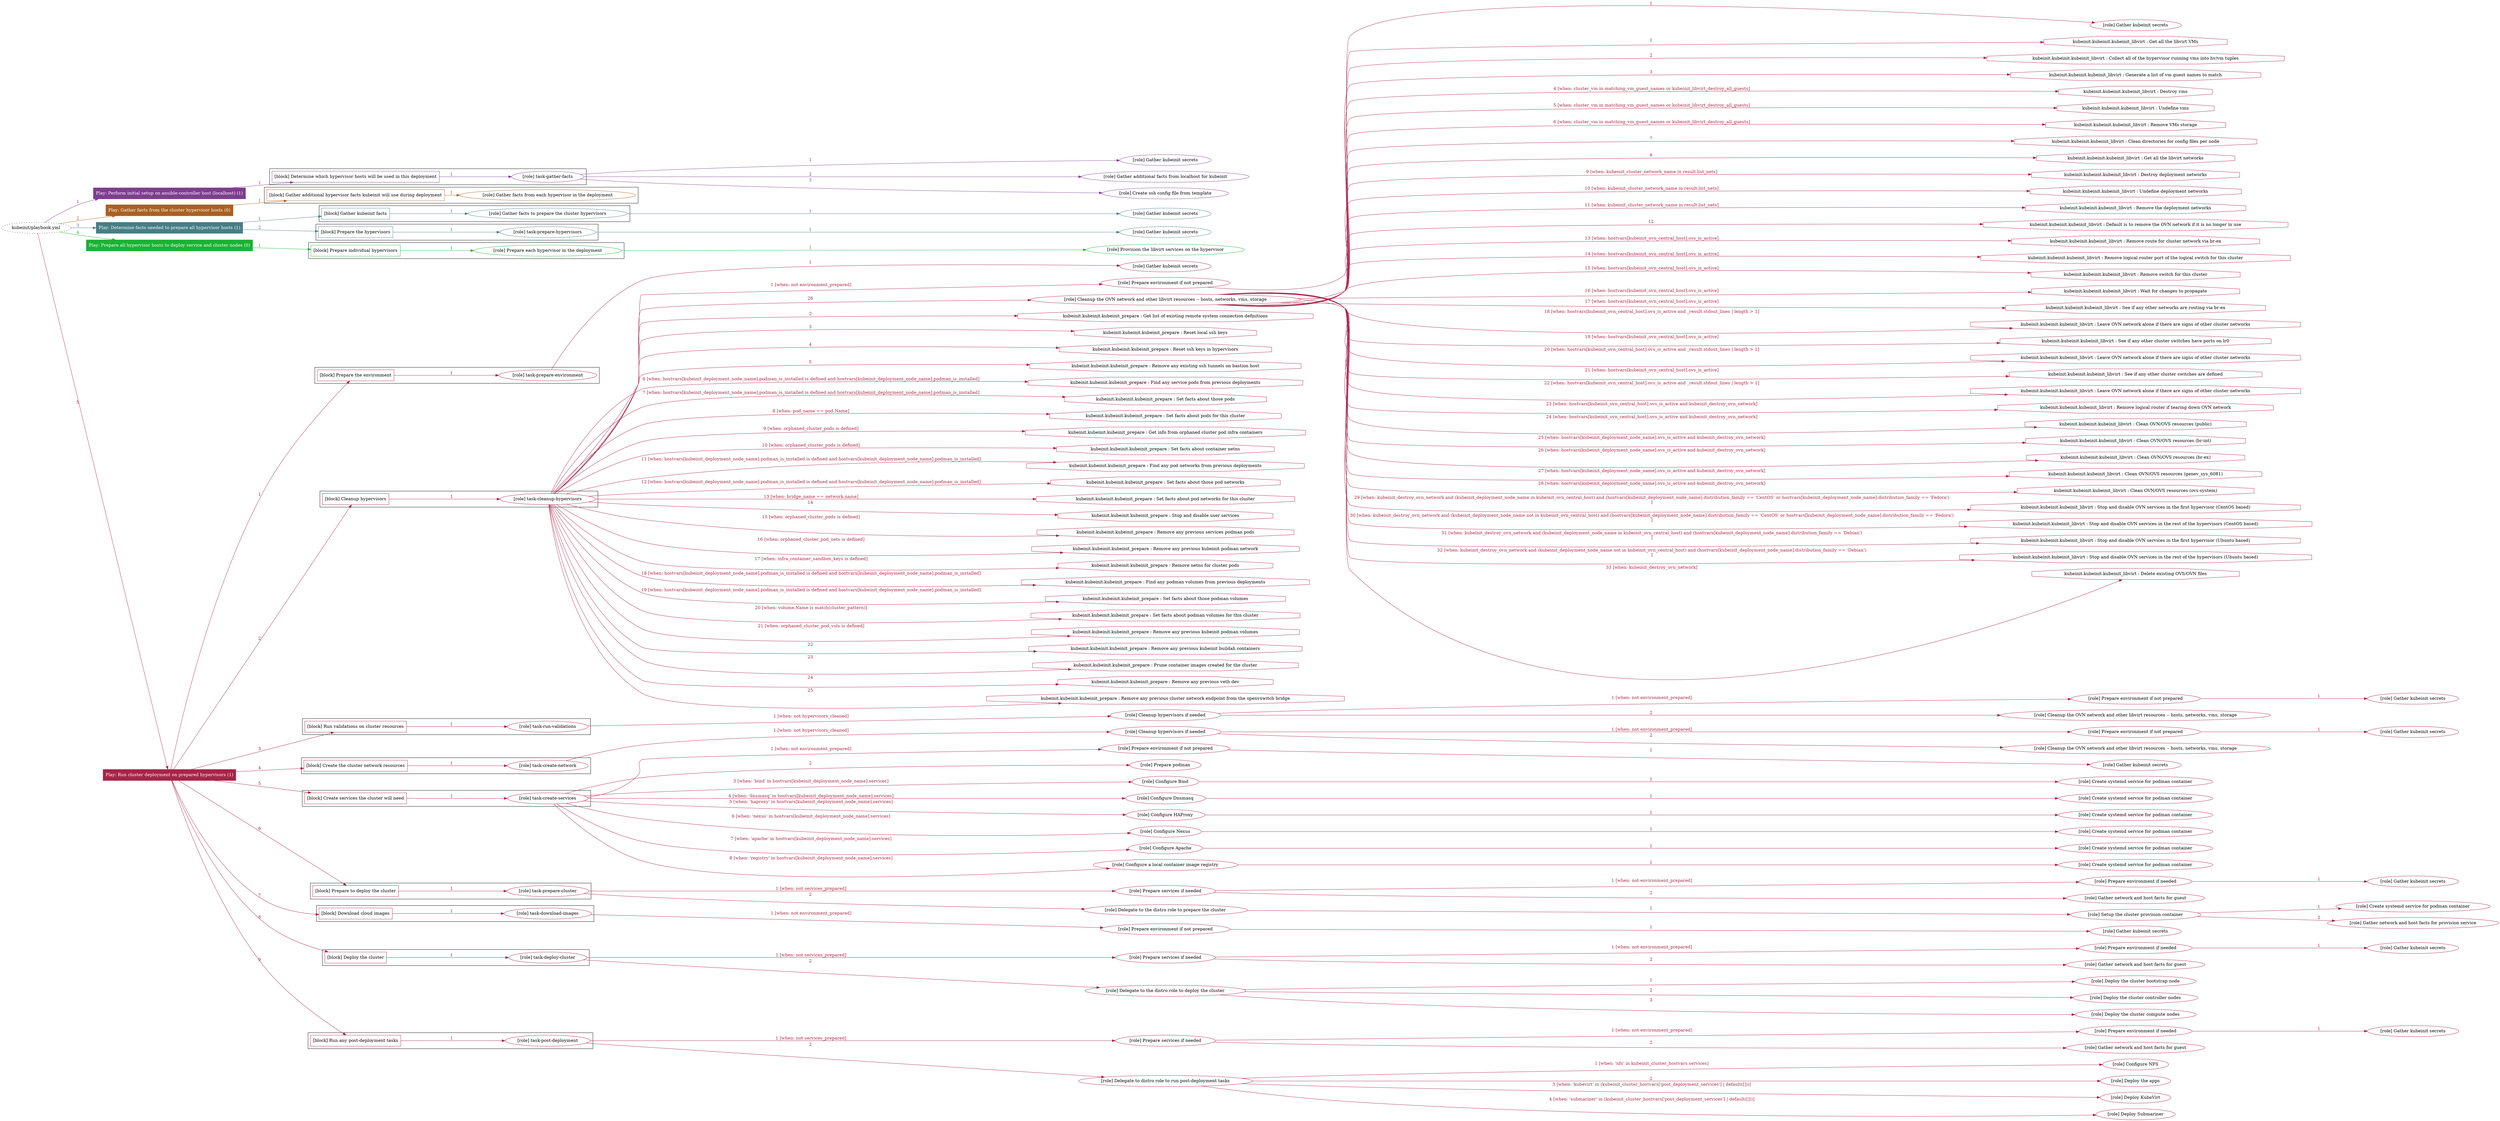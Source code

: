 digraph {
	graph [concentrate=true ordering=in rankdir=LR ratio=fill]
	edge [esep=5 sep=10]
	"kubeinit/playbook.yml" [URL="/home/runner/work/kubeinit/kubeinit/kubeinit/playbook.yml" id=playbook_678f3924 style=dotted]
	play_32c91cf0 [label="Play: Perform initial setup on ansible-controller host (localhost) (1)" URL="/home/runner/work/kubeinit/kubeinit/kubeinit/playbook.yml" color="#7d3e8e" fontcolor="#ffffff" id=play_32c91cf0 shape=box style=filled tooltip=localhost]
	"kubeinit/playbook.yml" -> play_32c91cf0 [label="1 " color="#7d3e8e" fontcolor="#7d3e8e" id=edge_94f7b87b labeltooltip="1 " tooltip="1 "]
	subgraph "Gather kubeinit secrets" {
		role_c394d102 [label="[role] Gather kubeinit secrets" URL="/home/runner/.ansible/collections/ansible_collections/kubeinit/kubeinit/roles/kubeinit_prepare/tasks/build_hypervisors_group.yml" color="#7d3e8e" id=role_c394d102 tooltip="Gather kubeinit secrets"]
	}
	subgraph "Gather additional facts from localhost for kubeinit" {
		role_38459ec4 [label="[role] Gather additional facts from localhost for kubeinit" URL="/home/runner/.ansible/collections/ansible_collections/kubeinit/kubeinit/roles/kubeinit_prepare/tasks/build_hypervisors_group.yml" color="#7d3e8e" id=role_38459ec4 tooltip="Gather additional facts from localhost for kubeinit"]
	}
	subgraph "Create ssh config file from template" {
		role_819498b5 [label="[role] Create ssh config file from template" URL="/home/runner/.ansible/collections/ansible_collections/kubeinit/kubeinit/roles/kubeinit_prepare/tasks/build_hypervisors_group.yml" color="#7d3e8e" id=role_819498b5 tooltip="Create ssh config file from template"]
	}
	subgraph "task-gather-facts" {
		role_8f6d8b31 [label="[role] task-gather-facts" URL="/home/runner/work/kubeinit/kubeinit/kubeinit/playbook.yml" color="#7d3e8e" id=role_8f6d8b31 tooltip="task-gather-facts"]
		role_8f6d8b31 -> role_c394d102 [label="1 " color="#7d3e8e" fontcolor="#7d3e8e" id=edge_5b2f57c1 labeltooltip="1 " tooltip="1 "]
		role_8f6d8b31 -> role_38459ec4 [label="2 " color="#7d3e8e" fontcolor="#7d3e8e" id=edge_41140248 labeltooltip="2 " tooltip="2 "]
		role_8f6d8b31 -> role_819498b5 [label="3 " color="#7d3e8e" fontcolor="#7d3e8e" id=edge_fc320eb1 labeltooltip="3 " tooltip="3 "]
	}
	subgraph "Play: Perform initial setup on ansible-controller host (localhost) (1)" {
		play_32c91cf0 -> block_2db70cc1 [label=1 color="#7d3e8e" fontcolor="#7d3e8e" id=edge_4371303f labeltooltip=1 tooltip=1]
		subgraph cluster_block_2db70cc1 {
			block_2db70cc1 [label="[block] Determine which hypervisor hosts will be used in this deployment" URL="/home/runner/work/kubeinit/kubeinit/kubeinit/playbook.yml" color="#7d3e8e" id=block_2db70cc1 labeltooltip="Determine which hypervisor hosts will be used in this deployment" shape=box tooltip="Determine which hypervisor hosts will be used in this deployment"]
			block_2db70cc1 -> role_8f6d8b31 [label="1 " color="#7d3e8e" fontcolor="#7d3e8e" id=edge_11a86d46 labeltooltip="1 " tooltip="1 "]
		}
	}
	play_69787455 [label="Play: Gather facts from the cluster hypervisor hosts (0)" URL="/home/runner/work/kubeinit/kubeinit/kubeinit/playbook.yml" color="#ab6021" fontcolor="#ffffff" id=play_69787455 shape=box style=filled tooltip="Play: Gather facts from the cluster hypervisor hosts (0)"]
	"kubeinit/playbook.yml" -> play_69787455 [label="2 " color="#ab6021" fontcolor="#ab6021" id=edge_693c8f77 labeltooltip="2 " tooltip="2 "]
	subgraph "Gather facts from each hypervisor in the deployment" {
		role_324152d8 [label="[role] Gather facts from each hypervisor in the deployment" URL="/home/runner/work/kubeinit/kubeinit/kubeinit/playbook.yml" color="#ab6021" id=role_324152d8 tooltip="Gather facts from each hypervisor in the deployment"]
	}
	subgraph "Play: Gather facts from the cluster hypervisor hosts (0)" {
		play_69787455 -> block_44b5452d [label=1 color="#ab6021" fontcolor="#ab6021" id=edge_f731fc04 labeltooltip=1 tooltip=1]
		subgraph cluster_block_44b5452d {
			block_44b5452d [label="[block] Gather additional hypervisor facts kubeinit will use during deployment" URL="/home/runner/work/kubeinit/kubeinit/kubeinit/playbook.yml" color="#ab6021" id=block_44b5452d labeltooltip="Gather additional hypervisor facts kubeinit will use during deployment" shape=box tooltip="Gather additional hypervisor facts kubeinit will use during deployment"]
			block_44b5452d -> role_324152d8 [label="1 " color="#ab6021" fontcolor="#ab6021" id=edge_e9c9a955 labeltooltip="1 " tooltip="1 "]
		}
	}
	play_840880cc [label="Play: Determine facts needed to prepare all hypervisor hosts (1)" URL="/home/runner/work/kubeinit/kubeinit/kubeinit/playbook.yml" color="#477d85" fontcolor="#ffffff" id=play_840880cc shape=box style=filled tooltip=localhost]
	"kubeinit/playbook.yml" -> play_840880cc [label="3 " color="#477d85" fontcolor="#477d85" id=edge_29a66a0c labeltooltip="3 " tooltip="3 "]
	subgraph "Gather kubeinit secrets" {
		role_44f64ecc [label="[role] Gather kubeinit secrets" URL="/home/runner/.ansible/collections/ansible_collections/kubeinit/kubeinit/roles/kubeinit_prepare/tasks/gather_kubeinit_facts.yml" color="#477d85" id=role_44f64ecc tooltip="Gather kubeinit secrets"]
	}
	subgraph "Gather facts to prepare the cluster hypervisors" {
		role_e40e8c6f [label="[role] Gather facts to prepare the cluster hypervisors" URL="/home/runner/work/kubeinit/kubeinit/kubeinit/playbook.yml" color="#477d85" id=role_e40e8c6f tooltip="Gather facts to prepare the cluster hypervisors"]
		role_e40e8c6f -> role_44f64ecc [label="1 " color="#477d85" fontcolor="#477d85" id=edge_c4363f22 labeltooltip="1 " tooltip="1 "]
	}
	subgraph "Gather kubeinit secrets" {
		role_946ca54c [label="[role] Gather kubeinit secrets" URL="/home/runner/.ansible/collections/ansible_collections/kubeinit/kubeinit/roles/kubeinit_prepare/tasks/gather_kubeinit_facts.yml" color="#477d85" id=role_946ca54c tooltip="Gather kubeinit secrets"]
	}
	subgraph "task-prepare-hypervisors" {
		role_0b1fc9cb [label="[role] task-prepare-hypervisors" URL="/home/runner/work/kubeinit/kubeinit/kubeinit/playbook.yml" color="#477d85" id=role_0b1fc9cb tooltip="task-prepare-hypervisors"]
		role_0b1fc9cb -> role_946ca54c [label="1 " color="#477d85" fontcolor="#477d85" id=edge_282e9f34 labeltooltip="1 " tooltip="1 "]
	}
	subgraph "Play: Determine facts needed to prepare all hypervisor hosts (1)" {
		play_840880cc -> block_234df77d [label=1 color="#477d85" fontcolor="#477d85" id=edge_6da01870 labeltooltip=1 tooltip=1]
		subgraph cluster_block_234df77d {
			block_234df77d [label="[block] Gather kubeinit facts" URL="/home/runner/work/kubeinit/kubeinit/kubeinit/playbook.yml" color="#477d85" id=block_234df77d labeltooltip="Gather kubeinit facts" shape=box tooltip="Gather kubeinit facts"]
			block_234df77d -> role_e40e8c6f [label="1 " color="#477d85" fontcolor="#477d85" id=edge_6962db21 labeltooltip="1 " tooltip="1 "]
		}
		play_840880cc -> block_c92a057e [label=2 color="#477d85" fontcolor="#477d85" id=edge_068241d8 labeltooltip=2 tooltip=2]
		subgraph cluster_block_c92a057e {
			block_c92a057e [label="[block] Prepare the hypervisors" URL="/home/runner/work/kubeinit/kubeinit/kubeinit/playbook.yml" color="#477d85" id=block_c92a057e labeltooltip="Prepare the hypervisors" shape=box tooltip="Prepare the hypervisors"]
			block_c92a057e -> role_0b1fc9cb [label="1 " color="#477d85" fontcolor="#477d85" id=edge_7e8c85c2 labeltooltip="1 " tooltip="1 "]
		}
	}
	play_f9abddab [label="Play: Prepare all hypervisor hosts to deploy service and cluster nodes (0)" URL="/home/runner/work/kubeinit/kubeinit/kubeinit/playbook.yml" color="#1ab234" fontcolor="#ffffff" id=play_f9abddab shape=box style=filled tooltip="Play: Prepare all hypervisor hosts to deploy service and cluster nodes (0)"]
	"kubeinit/playbook.yml" -> play_f9abddab [label="4 " color="#1ab234" fontcolor="#1ab234" id=edge_74806374 labeltooltip="4 " tooltip="4 "]
	subgraph "Provision the libvirt services on the hypervisor" {
		role_6a2f391a [label="[role] Provision the libvirt services on the hypervisor" URL="/home/runner/.ansible/collections/ansible_collections/kubeinit/kubeinit/roles/kubeinit_prepare/tasks/prepare_hypervisor.yml" color="#1ab234" id=role_6a2f391a tooltip="Provision the libvirt services on the hypervisor"]
	}
	subgraph "Prepare each hypervisor in the deployment" {
		role_14084afc [label="[role] Prepare each hypervisor in the deployment" URL="/home/runner/work/kubeinit/kubeinit/kubeinit/playbook.yml" color="#1ab234" id=role_14084afc tooltip="Prepare each hypervisor in the deployment"]
		role_14084afc -> role_6a2f391a [label="1 " color="#1ab234" fontcolor="#1ab234" id=edge_9b5475c2 labeltooltip="1 " tooltip="1 "]
	}
	subgraph "Play: Prepare all hypervisor hosts to deploy service and cluster nodes (0)" {
		play_f9abddab -> block_f0dee06f [label=1 color="#1ab234" fontcolor="#1ab234" id=edge_7ad05d36 labeltooltip=1 tooltip=1]
		subgraph cluster_block_f0dee06f {
			block_f0dee06f [label="[block] Prepare individual hypervisors" URL="/home/runner/work/kubeinit/kubeinit/kubeinit/playbook.yml" color="#1ab234" id=block_f0dee06f labeltooltip="Prepare individual hypervisors" shape=box tooltip="Prepare individual hypervisors"]
			block_f0dee06f -> role_14084afc [label="1 " color="#1ab234" fontcolor="#1ab234" id=edge_15f34e4d labeltooltip="1 " tooltip="1 "]
		}
	}
	play_81e41741 [label="Play: Run cluster deployment on prepared hypervisors (1)" URL="/home/runner/work/kubeinit/kubeinit/kubeinit/playbook.yml" color="#a92348" fontcolor="#ffffff" id=play_81e41741 shape=box style=filled tooltip=localhost]
	"kubeinit/playbook.yml" -> play_81e41741 [label="5 " color="#a92348" fontcolor="#a92348" id=edge_25d5f073 labeltooltip="5 " tooltip="5 "]
	subgraph "Gather kubeinit secrets" {
		role_e5c77d56 [label="[role] Gather kubeinit secrets" URL="/home/runner/.ansible/collections/ansible_collections/kubeinit/kubeinit/roles/kubeinit_prepare/tasks/gather_kubeinit_facts.yml" color="#a92348" id=role_e5c77d56 tooltip="Gather kubeinit secrets"]
	}
	subgraph "task-prepare-environment" {
		role_abd7a7fa [label="[role] task-prepare-environment" URL="/home/runner/work/kubeinit/kubeinit/kubeinit/playbook.yml" color="#a92348" id=role_abd7a7fa tooltip="task-prepare-environment"]
		role_abd7a7fa -> role_e5c77d56 [label="1 " color="#a92348" fontcolor="#a92348" id=edge_8387f94f labeltooltip="1 " tooltip="1 "]
	}
	subgraph "Gather kubeinit secrets" {
		role_65dd90be [label="[role] Gather kubeinit secrets" URL="/home/runner/.ansible/collections/ansible_collections/kubeinit/kubeinit/roles/kubeinit_prepare/tasks/gather_kubeinit_facts.yml" color="#a92348" id=role_65dd90be tooltip="Gather kubeinit secrets"]
	}
	subgraph "Prepare environment if not prepared" {
		role_634c06bb [label="[role] Prepare environment if not prepared" URL="/home/runner/.ansible/collections/ansible_collections/kubeinit/kubeinit/roles/kubeinit_prepare/tasks/cleanup_hypervisors.yml" color="#a92348" id=role_634c06bb tooltip="Prepare environment if not prepared"]
		role_634c06bb -> role_65dd90be [label="1 " color="#a92348" fontcolor="#a92348" id=edge_ff2d2332 labeltooltip="1 " tooltip="1 "]
	}
	subgraph "Cleanup the OVN network and other libvirt resources -- hosts, networks, vms, storage" {
		role_c9e12937 [label="[role] Cleanup the OVN network and other libvirt resources -- hosts, networks, vms, storage" URL="/home/runner/.ansible/collections/ansible_collections/kubeinit/kubeinit/roles/kubeinit_prepare/tasks/cleanup_hypervisors.yml" color="#a92348" id=role_c9e12937 tooltip="Cleanup the OVN network and other libvirt resources -- hosts, networks, vms, storage"]
		task_eb7d4fa4 [label="kubeinit.kubeinit.kubeinit_libvirt : Get all the libvirt VMs" URL="/home/runner/.ansible/collections/ansible_collections/kubeinit/kubeinit/roles/kubeinit_libvirt/tasks/cleanup_libvirt.yml" color="#a92348" id=task_eb7d4fa4 shape=octagon tooltip="kubeinit.kubeinit.kubeinit_libvirt : Get all the libvirt VMs"]
		role_c9e12937 -> task_eb7d4fa4 [label="1 " color="#a92348" fontcolor="#a92348" id=edge_13abc8d8 labeltooltip="1 " tooltip="1 "]
		task_1d4970bb [label="kubeinit.kubeinit.kubeinit_libvirt : Collect all of the hypervisor running vms into hv/vm tuples" URL="/home/runner/.ansible/collections/ansible_collections/kubeinit/kubeinit/roles/kubeinit_libvirt/tasks/cleanup_libvirt.yml" color="#a92348" id=task_1d4970bb shape=octagon tooltip="kubeinit.kubeinit.kubeinit_libvirt : Collect all of the hypervisor running vms into hv/vm tuples"]
		role_c9e12937 -> task_1d4970bb [label="2 " color="#a92348" fontcolor="#a92348" id=edge_e4b72f9e labeltooltip="2 " tooltip="2 "]
		task_9f1d3378 [label="kubeinit.kubeinit.kubeinit_libvirt : Generate a list of vm guest names to match" URL="/home/runner/.ansible/collections/ansible_collections/kubeinit/kubeinit/roles/kubeinit_libvirt/tasks/cleanup_libvirt.yml" color="#a92348" id=task_9f1d3378 shape=octagon tooltip="kubeinit.kubeinit.kubeinit_libvirt : Generate a list of vm guest names to match"]
		role_c9e12937 -> task_9f1d3378 [label="3 " color="#a92348" fontcolor="#a92348" id=edge_4f449996 labeltooltip="3 " tooltip="3 "]
		task_9f767ad3 [label="kubeinit.kubeinit.kubeinit_libvirt : Destroy vms" URL="/home/runner/.ansible/collections/ansible_collections/kubeinit/kubeinit/roles/kubeinit_libvirt/tasks/cleanup_libvirt.yml" color="#a92348" id=task_9f767ad3 shape=octagon tooltip="kubeinit.kubeinit.kubeinit_libvirt : Destroy vms"]
		role_c9e12937 -> task_9f767ad3 [label="4 [when: cluster_vm in matching_vm_guest_names or kubeinit_libvirt_destroy_all_guests]" color="#a92348" fontcolor="#a92348" id=edge_a823049c labeltooltip="4 [when: cluster_vm in matching_vm_guest_names or kubeinit_libvirt_destroy_all_guests]" tooltip="4 [when: cluster_vm in matching_vm_guest_names or kubeinit_libvirt_destroy_all_guests]"]
		task_ecd82b9c [label="kubeinit.kubeinit.kubeinit_libvirt : Undefine vms" URL="/home/runner/.ansible/collections/ansible_collections/kubeinit/kubeinit/roles/kubeinit_libvirt/tasks/cleanup_libvirt.yml" color="#a92348" id=task_ecd82b9c shape=octagon tooltip="kubeinit.kubeinit.kubeinit_libvirt : Undefine vms"]
		role_c9e12937 -> task_ecd82b9c [label="5 [when: cluster_vm in matching_vm_guest_names or kubeinit_libvirt_destroy_all_guests]" color="#a92348" fontcolor="#a92348" id=edge_0c102723 labeltooltip="5 [when: cluster_vm in matching_vm_guest_names or kubeinit_libvirt_destroy_all_guests]" tooltip="5 [when: cluster_vm in matching_vm_guest_names or kubeinit_libvirt_destroy_all_guests]"]
		task_afe5246f [label="kubeinit.kubeinit.kubeinit_libvirt : Remove VMs storage" URL="/home/runner/.ansible/collections/ansible_collections/kubeinit/kubeinit/roles/kubeinit_libvirt/tasks/cleanup_libvirt.yml" color="#a92348" id=task_afe5246f shape=octagon tooltip="kubeinit.kubeinit.kubeinit_libvirt : Remove VMs storage"]
		role_c9e12937 -> task_afe5246f [label="6 [when: cluster_vm in matching_vm_guest_names or kubeinit_libvirt_destroy_all_guests]" color="#a92348" fontcolor="#a92348" id=edge_65282574 labeltooltip="6 [when: cluster_vm in matching_vm_guest_names or kubeinit_libvirt_destroy_all_guests]" tooltip="6 [when: cluster_vm in matching_vm_guest_names or kubeinit_libvirt_destroy_all_guests]"]
		task_5b1b671a [label="kubeinit.kubeinit.kubeinit_libvirt : Clean directories for config files per node" URL="/home/runner/.ansible/collections/ansible_collections/kubeinit/kubeinit/roles/kubeinit_libvirt/tasks/cleanup_libvirt.yml" color="#a92348" id=task_5b1b671a shape=octagon tooltip="kubeinit.kubeinit.kubeinit_libvirt : Clean directories for config files per node"]
		role_c9e12937 -> task_5b1b671a [label="7 " color="#a92348" fontcolor="#a92348" id=edge_493ddc62 labeltooltip="7 " tooltip="7 "]
		task_bb057007 [label="kubeinit.kubeinit.kubeinit_libvirt : Get all the libvirt networks" URL="/home/runner/.ansible/collections/ansible_collections/kubeinit/kubeinit/roles/kubeinit_libvirt/tasks/cleanup_libvirt.yml" color="#a92348" id=task_bb057007 shape=octagon tooltip="kubeinit.kubeinit.kubeinit_libvirt : Get all the libvirt networks"]
		role_c9e12937 -> task_bb057007 [label="8 " color="#a92348" fontcolor="#a92348" id=edge_857bba1f labeltooltip="8 " tooltip="8 "]
		task_6b80742d [label="kubeinit.kubeinit.kubeinit_libvirt : Destroy deployment networks" URL="/home/runner/.ansible/collections/ansible_collections/kubeinit/kubeinit/roles/kubeinit_libvirt/tasks/cleanup_libvirt.yml" color="#a92348" id=task_6b80742d shape=octagon tooltip="kubeinit.kubeinit.kubeinit_libvirt : Destroy deployment networks"]
		role_c9e12937 -> task_6b80742d [label="9 [when: kubeinit_cluster_network_name in result.list_nets]" color="#a92348" fontcolor="#a92348" id=edge_c9b62ade labeltooltip="9 [when: kubeinit_cluster_network_name in result.list_nets]" tooltip="9 [when: kubeinit_cluster_network_name in result.list_nets]"]
		task_2d0056f2 [label="kubeinit.kubeinit.kubeinit_libvirt : Undefine deployment networks" URL="/home/runner/.ansible/collections/ansible_collections/kubeinit/kubeinit/roles/kubeinit_libvirt/tasks/cleanup_libvirt.yml" color="#a92348" id=task_2d0056f2 shape=octagon tooltip="kubeinit.kubeinit.kubeinit_libvirt : Undefine deployment networks"]
		role_c9e12937 -> task_2d0056f2 [label="10 [when: kubeinit_cluster_network_name in result.list_nets]" color="#a92348" fontcolor="#a92348" id=edge_33e3813a labeltooltip="10 [when: kubeinit_cluster_network_name in result.list_nets]" tooltip="10 [when: kubeinit_cluster_network_name in result.list_nets]"]
		task_5ff8176b [label="kubeinit.kubeinit.kubeinit_libvirt : Remove the deployment networks" URL="/home/runner/.ansible/collections/ansible_collections/kubeinit/kubeinit/roles/kubeinit_libvirt/tasks/cleanup_libvirt.yml" color="#a92348" id=task_5ff8176b shape=octagon tooltip="kubeinit.kubeinit.kubeinit_libvirt : Remove the deployment networks"]
		role_c9e12937 -> task_5ff8176b [label="11 [when: kubeinit_cluster_network_name in result.list_nets]" color="#a92348" fontcolor="#a92348" id=edge_533100f3 labeltooltip="11 [when: kubeinit_cluster_network_name in result.list_nets]" tooltip="11 [when: kubeinit_cluster_network_name in result.list_nets]"]
		task_d538eabe [label="kubeinit.kubeinit.kubeinit_libvirt : Default is to remove the OVN network if it is no longer in use" URL="/home/runner/.ansible/collections/ansible_collections/kubeinit/kubeinit/roles/kubeinit_libvirt/tasks/cleanup_libvirt.yml" color="#a92348" id=task_d538eabe shape=octagon tooltip="kubeinit.kubeinit.kubeinit_libvirt : Default is to remove the OVN network if it is no longer in use"]
		role_c9e12937 -> task_d538eabe [label="12 " color="#a92348" fontcolor="#a92348" id=edge_8570f86e labeltooltip="12 " tooltip="12 "]
		task_b9c6f690 [label="kubeinit.kubeinit.kubeinit_libvirt : Remove route for cluster network via br-ex" URL="/home/runner/.ansible/collections/ansible_collections/kubeinit/kubeinit/roles/kubeinit_libvirt/tasks/cleanup_libvirt.yml" color="#a92348" id=task_b9c6f690 shape=octagon tooltip="kubeinit.kubeinit.kubeinit_libvirt : Remove route for cluster network via br-ex"]
		role_c9e12937 -> task_b9c6f690 [label="13 [when: hostvars[kubeinit_ovn_central_host].ovs_is_active]" color="#a92348" fontcolor="#a92348" id=edge_e2053ad2 labeltooltip="13 [when: hostvars[kubeinit_ovn_central_host].ovs_is_active]" tooltip="13 [when: hostvars[kubeinit_ovn_central_host].ovs_is_active]"]
		task_a34961c9 [label="kubeinit.kubeinit.kubeinit_libvirt : Remove logical router port of the logical switch for this cluster" URL="/home/runner/.ansible/collections/ansible_collections/kubeinit/kubeinit/roles/kubeinit_libvirt/tasks/cleanup_libvirt.yml" color="#a92348" id=task_a34961c9 shape=octagon tooltip="kubeinit.kubeinit.kubeinit_libvirt : Remove logical router port of the logical switch for this cluster"]
		role_c9e12937 -> task_a34961c9 [label="14 [when: hostvars[kubeinit_ovn_central_host].ovs_is_active]" color="#a92348" fontcolor="#a92348" id=edge_dc71e10e labeltooltip="14 [when: hostvars[kubeinit_ovn_central_host].ovs_is_active]" tooltip="14 [when: hostvars[kubeinit_ovn_central_host].ovs_is_active]"]
		task_44a78fe0 [label="kubeinit.kubeinit.kubeinit_libvirt : Remove switch for this cluster" URL="/home/runner/.ansible/collections/ansible_collections/kubeinit/kubeinit/roles/kubeinit_libvirt/tasks/cleanup_libvirt.yml" color="#a92348" id=task_44a78fe0 shape=octagon tooltip="kubeinit.kubeinit.kubeinit_libvirt : Remove switch for this cluster"]
		role_c9e12937 -> task_44a78fe0 [label="15 [when: hostvars[kubeinit_ovn_central_host].ovs_is_active]" color="#a92348" fontcolor="#a92348" id=edge_0eb29913 labeltooltip="15 [when: hostvars[kubeinit_ovn_central_host].ovs_is_active]" tooltip="15 [when: hostvars[kubeinit_ovn_central_host].ovs_is_active]"]
		task_795b1709 [label="kubeinit.kubeinit.kubeinit_libvirt : Wait for changes to propagate" URL="/home/runner/.ansible/collections/ansible_collections/kubeinit/kubeinit/roles/kubeinit_libvirt/tasks/cleanup_libvirt.yml" color="#a92348" id=task_795b1709 shape=octagon tooltip="kubeinit.kubeinit.kubeinit_libvirt : Wait for changes to propagate"]
		role_c9e12937 -> task_795b1709 [label="16 [when: hostvars[kubeinit_ovn_central_host].ovs_is_active]" color="#a92348" fontcolor="#a92348" id=edge_f419e155 labeltooltip="16 [when: hostvars[kubeinit_ovn_central_host].ovs_is_active]" tooltip="16 [when: hostvars[kubeinit_ovn_central_host].ovs_is_active]"]
		task_10c4c631 [label="kubeinit.kubeinit.kubeinit_libvirt : See if any other networks are routing via br-ex" URL="/home/runner/.ansible/collections/ansible_collections/kubeinit/kubeinit/roles/kubeinit_libvirt/tasks/cleanup_libvirt.yml" color="#a92348" id=task_10c4c631 shape=octagon tooltip="kubeinit.kubeinit.kubeinit_libvirt : See if any other networks are routing via br-ex"]
		role_c9e12937 -> task_10c4c631 [label="17 [when: hostvars[kubeinit_ovn_central_host].ovs_is_active]" color="#a92348" fontcolor="#a92348" id=edge_e79515d3 labeltooltip="17 [when: hostvars[kubeinit_ovn_central_host].ovs_is_active]" tooltip="17 [when: hostvars[kubeinit_ovn_central_host].ovs_is_active]"]
		task_df367cd5 [label="kubeinit.kubeinit.kubeinit_libvirt : Leave OVN network alone if there are signs of other cluster networks" URL="/home/runner/.ansible/collections/ansible_collections/kubeinit/kubeinit/roles/kubeinit_libvirt/tasks/cleanup_libvirt.yml" color="#a92348" id=task_df367cd5 shape=octagon tooltip="kubeinit.kubeinit.kubeinit_libvirt : Leave OVN network alone if there are signs of other cluster networks"]
		role_c9e12937 -> task_df367cd5 [label="18 [when: hostvars[kubeinit_ovn_central_host].ovs_is_active and _result.stdout_lines | length > 1]" color="#a92348" fontcolor="#a92348" id=edge_a42415c8 labeltooltip="18 [when: hostvars[kubeinit_ovn_central_host].ovs_is_active and _result.stdout_lines | length > 1]" tooltip="18 [when: hostvars[kubeinit_ovn_central_host].ovs_is_active and _result.stdout_lines | length > 1]"]
		task_2b48909d [label="kubeinit.kubeinit.kubeinit_libvirt : See if any other cluster switches have ports on lr0" URL="/home/runner/.ansible/collections/ansible_collections/kubeinit/kubeinit/roles/kubeinit_libvirt/tasks/cleanup_libvirt.yml" color="#a92348" id=task_2b48909d shape=octagon tooltip="kubeinit.kubeinit.kubeinit_libvirt : See if any other cluster switches have ports on lr0"]
		role_c9e12937 -> task_2b48909d [label="19 [when: hostvars[kubeinit_ovn_central_host].ovs_is_active]" color="#a92348" fontcolor="#a92348" id=edge_91e89604 labeltooltip="19 [when: hostvars[kubeinit_ovn_central_host].ovs_is_active]" tooltip="19 [when: hostvars[kubeinit_ovn_central_host].ovs_is_active]"]
		task_ca231d6f [label="kubeinit.kubeinit.kubeinit_libvirt : Leave OVN network alone if there are signs of other cluster networks" URL="/home/runner/.ansible/collections/ansible_collections/kubeinit/kubeinit/roles/kubeinit_libvirt/tasks/cleanup_libvirt.yml" color="#a92348" id=task_ca231d6f shape=octagon tooltip="kubeinit.kubeinit.kubeinit_libvirt : Leave OVN network alone if there are signs of other cluster networks"]
		role_c9e12937 -> task_ca231d6f [label="20 [when: hostvars[kubeinit_ovn_central_host].ovs_is_active and _result.stdout_lines | length > 1]" color="#a92348" fontcolor="#a92348" id=edge_11aaf6d1 labeltooltip="20 [when: hostvars[kubeinit_ovn_central_host].ovs_is_active and _result.stdout_lines | length > 1]" tooltip="20 [when: hostvars[kubeinit_ovn_central_host].ovs_is_active and _result.stdout_lines | length > 1]"]
		task_1abc017d [label="kubeinit.kubeinit.kubeinit_libvirt : See if any other cluster switches are defined" URL="/home/runner/.ansible/collections/ansible_collections/kubeinit/kubeinit/roles/kubeinit_libvirt/tasks/cleanup_libvirt.yml" color="#a92348" id=task_1abc017d shape=octagon tooltip="kubeinit.kubeinit.kubeinit_libvirt : See if any other cluster switches are defined"]
		role_c9e12937 -> task_1abc017d [label="21 [when: hostvars[kubeinit_ovn_central_host].ovs_is_active]" color="#a92348" fontcolor="#a92348" id=edge_f584c44d labeltooltip="21 [when: hostvars[kubeinit_ovn_central_host].ovs_is_active]" tooltip="21 [when: hostvars[kubeinit_ovn_central_host].ovs_is_active]"]
		task_2bcf214f [label="kubeinit.kubeinit.kubeinit_libvirt : Leave OVN network alone if there are signs of other cluster networks" URL="/home/runner/.ansible/collections/ansible_collections/kubeinit/kubeinit/roles/kubeinit_libvirt/tasks/cleanup_libvirt.yml" color="#a92348" id=task_2bcf214f shape=octagon tooltip="kubeinit.kubeinit.kubeinit_libvirt : Leave OVN network alone if there are signs of other cluster networks"]
		role_c9e12937 -> task_2bcf214f [label="22 [when: hostvars[kubeinit_ovn_central_host].ovs_is_active and _result.stdout_lines | length > 1]" color="#a92348" fontcolor="#a92348" id=edge_cca470d3 labeltooltip="22 [when: hostvars[kubeinit_ovn_central_host].ovs_is_active and _result.stdout_lines | length > 1]" tooltip="22 [when: hostvars[kubeinit_ovn_central_host].ovs_is_active and _result.stdout_lines | length > 1]"]
		task_0bb3031f [label="kubeinit.kubeinit.kubeinit_libvirt : Remove logical router if tearing down OVN network" URL="/home/runner/.ansible/collections/ansible_collections/kubeinit/kubeinit/roles/kubeinit_libvirt/tasks/cleanup_libvirt.yml" color="#a92348" id=task_0bb3031f shape=octagon tooltip="kubeinit.kubeinit.kubeinit_libvirt : Remove logical router if tearing down OVN network"]
		role_c9e12937 -> task_0bb3031f [label="23 [when: hostvars[kubeinit_ovn_central_host].ovs_is_active and kubeinit_destroy_ovn_network]" color="#a92348" fontcolor="#a92348" id=edge_deb540d2 labeltooltip="23 [when: hostvars[kubeinit_ovn_central_host].ovs_is_active and kubeinit_destroy_ovn_network]" tooltip="23 [when: hostvars[kubeinit_ovn_central_host].ovs_is_active and kubeinit_destroy_ovn_network]"]
		task_7c9a6fd4 [label="kubeinit.kubeinit.kubeinit_libvirt : Clean OVN/OVS resources (public)" URL="/home/runner/.ansible/collections/ansible_collections/kubeinit/kubeinit/roles/kubeinit_libvirt/tasks/cleanup_libvirt.yml" color="#a92348" id=task_7c9a6fd4 shape=octagon tooltip="kubeinit.kubeinit.kubeinit_libvirt : Clean OVN/OVS resources (public)"]
		role_c9e12937 -> task_7c9a6fd4 [label="24 [when: hostvars[kubeinit_ovn_central_host].ovs_is_active and kubeinit_destroy_ovn_network]" color="#a92348" fontcolor="#a92348" id=edge_f19d5183 labeltooltip="24 [when: hostvars[kubeinit_ovn_central_host].ovs_is_active and kubeinit_destroy_ovn_network]" tooltip="24 [when: hostvars[kubeinit_ovn_central_host].ovs_is_active and kubeinit_destroy_ovn_network]"]
		task_3b389d3e [label="kubeinit.kubeinit.kubeinit_libvirt : Clean OVN/OVS resources (br-int)" URL="/home/runner/.ansible/collections/ansible_collections/kubeinit/kubeinit/roles/kubeinit_libvirt/tasks/cleanup_libvirt.yml" color="#a92348" id=task_3b389d3e shape=octagon tooltip="kubeinit.kubeinit.kubeinit_libvirt : Clean OVN/OVS resources (br-int)"]
		role_c9e12937 -> task_3b389d3e [label="25 [when: hostvars[kubeinit_deployment_node_name].ovs_is_active and kubeinit_destroy_ovn_network]" color="#a92348" fontcolor="#a92348" id=edge_865d6c9a labeltooltip="25 [when: hostvars[kubeinit_deployment_node_name].ovs_is_active and kubeinit_destroy_ovn_network]" tooltip="25 [when: hostvars[kubeinit_deployment_node_name].ovs_is_active and kubeinit_destroy_ovn_network]"]
		task_8ac46e53 [label="kubeinit.kubeinit.kubeinit_libvirt : Clean OVN/OVS resources (br-ex)" URL="/home/runner/.ansible/collections/ansible_collections/kubeinit/kubeinit/roles/kubeinit_libvirt/tasks/cleanup_libvirt.yml" color="#a92348" id=task_8ac46e53 shape=octagon tooltip="kubeinit.kubeinit.kubeinit_libvirt : Clean OVN/OVS resources (br-ex)"]
		role_c9e12937 -> task_8ac46e53 [label="26 [when: hostvars[kubeinit_deployment_node_name].ovs_is_active and kubeinit_destroy_ovn_network]" color="#a92348" fontcolor="#a92348" id=edge_a7a37834 labeltooltip="26 [when: hostvars[kubeinit_deployment_node_name].ovs_is_active and kubeinit_destroy_ovn_network]" tooltip="26 [when: hostvars[kubeinit_deployment_node_name].ovs_is_active and kubeinit_destroy_ovn_network]"]
		task_7b7d44d5 [label="kubeinit.kubeinit.kubeinit_libvirt : Clean OVN/OVS resources (genev_sys_6081)" URL="/home/runner/.ansible/collections/ansible_collections/kubeinit/kubeinit/roles/kubeinit_libvirt/tasks/cleanup_libvirt.yml" color="#a92348" id=task_7b7d44d5 shape=octagon tooltip="kubeinit.kubeinit.kubeinit_libvirt : Clean OVN/OVS resources (genev_sys_6081)"]
		role_c9e12937 -> task_7b7d44d5 [label="27 [when: hostvars[kubeinit_deployment_node_name].ovs_is_active and kubeinit_destroy_ovn_network]" color="#a92348" fontcolor="#a92348" id=edge_dab76de9 labeltooltip="27 [when: hostvars[kubeinit_deployment_node_name].ovs_is_active and kubeinit_destroy_ovn_network]" tooltip="27 [when: hostvars[kubeinit_deployment_node_name].ovs_is_active and kubeinit_destroy_ovn_network]"]
		task_7cc774aa [label="kubeinit.kubeinit.kubeinit_libvirt : Clean OVN/OVS resources (ovs-system)" URL="/home/runner/.ansible/collections/ansible_collections/kubeinit/kubeinit/roles/kubeinit_libvirt/tasks/cleanup_libvirt.yml" color="#a92348" id=task_7cc774aa shape=octagon tooltip="kubeinit.kubeinit.kubeinit_libvirt : Clean OVN/OVS resources (ovs-system)"]
		role_c9e12937 -> task_7cc774aa [label="28 [when: hostvars[kubeinit_deployment_node_name].ovs_is_active and kubeinit_destroy_ovn_network]" color="#a92348" fontcolor="#a92348" id=edge_0e0097f8 labeltooltip="28 [when: hostvars[kubeinit_deployment_node_name].ovs_is_active and kubeinit_destroy_ovn_network]" tooltip="28 [when: hostvars[kubeinit_deployment_node_name].ovs_is_active and kubeinit_destroy_ovn_network]"]
		task_bd4c27ae [label="kubeinit.kubeinit.kubeinit_libvirt : Stop and disable OVN services in the first hypervisor (CentOS based)" URL="/home/runner/.ansible/collections/ansible_collections/kubeinit/kubeinit/roles/kubeinit_libvirt/tasks/cleanup_libvirt.yml" color="#a92348" id=task_bd4c27ae shape=octagon tooltip="kubeinit.kubeinit.kubeinit_libvirt : Stop and disable OVN services in the first hypervisor (CentOS based)"]
		role_c9e12937 -> task_bd4c27ae [label="29 [when: kubeinit_destroy_ovn_network and (kubeinit_deployment_node_name in kubeinit_ovn_central_host) and (hostvars[kubeinit_deployment_node_name].distribution_family == 'CentOS' or hostvars[kubeinit_deployment_node_name].distribution_family == 'Fedora')
]" color="#a92348" fontcolor="#a92348" id=edge_76697c00 labeltooltip="29 [when: kubeinit_destroy_ovn_network and (kubeinit_deployment_node_name in kubeinit_ovn_central_host) and (hostvars[kubeinit_deployment_node_name].distribution_family == 'CentOS' or hostvars[kubeinit_deployment_node_name].distribution_family == 'Fedora')
]" tooltip="29 [when: kubeinit_destroy_ovn_network and (kubeinit_deployment_node_name in kubeinit_ovn_central_host) and (hostvars[kubeinit_deployment_node_name].distribution_family == 'CentOS' or hostvars[kubeinit_deployment_node_name].distribution_family == 'Fedora')
]"]
		task_bb4b08e8 [label="kubeinit.kubeinit.kubeinit_libvirt : Stop and disable OVN services in the rest of the hypervisors (CentOS based)" URL="/home/runner/.ansible/collections/ansible_collections/kubeinit/kubeinit/roles/kubeinit_libvirt/tasks/cleanup_libvirt.yml" color="#a92348" id=task_bb4b08e8 shape=octagon tooltip="kubeinit.kubeinit.kubeinit_libvirt : Stop and disable OVN services in the rest of the hypervisors (CentOS based)"]
		role_c9e12937 -> task_bb4b08e8 [label="30 [when: kubeinit_destroy_ovn_network and (kubeinit_deployment_node_name not in kubeinit_ovn_central_host) and (hostvars[kubeinit_deployment_node_name].distribution_family == 'CentOS' or hostvars[kubeinit_deployment_node_name].distribution_family == 'Fedora')
]" color="#a92348" fontcolor="#a92348" id=edge_0abbe399 labeltooltip="30 [when: kubeinit_destroy_ovn_network and (kubeinit_deployment_node_name not in kubeinit_ovn_central_host) and (hostvars[kubeinit_deployment_node_name].distribution_family == 'CentOS' or hostvars[kubeinit_deployment_node_name].distribution_family == 'Fedora')
]" tooltip="30 [when: kubeinit_destroy_ovn_network and (kubeinit_deployment_node_name not in kubeinit_ovn_central_host) and (hostvars[kubeinit_deployment_node_name].distribution_family == 'CentOS' or hostvars[kubeinit_deployment_node_name].distribution_family == 'Fedora')
]"]
		task_45d4433a [label="kubeinit.kubeinit.kubeinit_libvirt : Stop and disable OVN services in the first hypervisor (Ubuntu based)" URL="/home/runner/.ansible/collections/ansible_collections/kubeinit/kubeinit/roles/kubeinit_libvirt/tasks/cleanup_libvirt.yml" color="#a92348" id=task_45d4433a shape=octagon tooltip="kubeinit.kubeinit.kubeinit_libvirt : Stop and disable OVN services in the first hypervisor (Ubuntu based)"]
		role_c9e12937 -> task_45d4433a [label="31 [when: kubeinit_destroy_ovn_network and (kubeinit_deployment_node_name in kubeinit_ovn_central_host) and (hostvars[kubeinit_deployment_node_name].distribution_family == 'Debian')
]" color="#a92348" fontcolor="#a92348" id=edge_c30f8a6e labeltooltip="31 [when: kubeinit_destroy_ovn_network and (kubeinit_deployment_node_name in kubeinit_ovn_central_host) and (hostvars[kubeinit_deployment_node_name].distribution_family == 'Debian')
]" tooltip="31 [when: kubeinit_destroy_ovn_network and (kubeinit_deployment_node_name in kubeinit_ovn_central_host) and (hostvars[kubeinit_deployment_node_name].distribution_family == 'Debian')
]"]
		task_60a39718 [label="kubeinit.kubeinit.kubeinit_libvirt : Stop and disable OVN services in the rest of the hypervisors (Ubuntu based)" URL="/home/runner/.ansible/collections/ansible_collections/kubeinit/kubeinit/roles/kubeinit_libvirt/tasks/cleanup_libvirt.yml" color="#a92348" id=task_60a39718 shape=octagon tooltip="kubeinit.kubeinit.kubeinit_libvirt : Stop and disable OVN services in the rest of the hypervisors (Ubuntu based)"]
		role_c9e12937 -> task_60a39718 [label="32 [when: kubeinit_destroy_ovn_network and (kubeinit_deployment_node_name not in kubeinit_ovn_central_host) and (hostvars[kubeinit_deployment_node_name].distribution_family == 'Debian')
]" color="#a92348" fontcolor="#a92348" id=edge_247e9906 labeltooltip="32 [when: kubeinit_destroy_ovn_network and (kubeinit_deployment_node_name not in kubeinit_ovn_central_host) and (hostvars[kubeinit_deployment_node_name].distribution_family == 'Debian')
]" tooltip="32 [when: kubeinit_destroy_ovn_network and (kubeinit_deployment_node_name not in kubeinit_ovn_central_host) and (hostvars[kubeinit_deployment_node_name].distribution_family == 'Debian')
]"]
		task_6239502a [label="kubeinit.kubeinit.kubeinit_libvirt : Delete existing OVS/OVN files" URL="/home/runner/.ansible/collections/ansible_collections/kubeinit/kubeinit/roles/kubeinit_libvirt/tasks/cleanup_libvirt.yml" color="#a92348" id=task_6239502a shape=octagon tooltip="kubeinit.kubeinit.kubeinit_libvirt : Delete existing OVS/OVN files"]
		role_c9e12937 -> task_6239502a [label="33 [when: kubeinit_destroy_ovn_network]" color="#a92348" fontcolor="#a92348" id=edge_011e91ce labeltooltip="33 [when: kubeinit_destroy_ovn_network]" tooltip="33 [when: kubeinit_destroy_ovn_network]"]
	}
	subgraph "task-cleanup-hypervisors" {
		role_1a177d20 [label="[role] task-cleanup-hypervisors" URL="/home/runner/work/kubeinit/kubeinit/kubeinit/playbook.yml" color="#a92348" id=role_1a177d20 tooltip="task-cleanup-hypervisors"]
		role_1a177d20 -> role_634c06bb [label="1 [when: not environment_prepared]" color="#a92348" fontcolor="#a92348" id=edge_2182534f labeltooltip="1 [when: not environment_prepared]" tooltip="1 [when: not environment_prepared]"]
		task_c1652d71 [label="kubeinit.kubeinit.kubeinit_prepare : Get list of existing remote system connection definitions" URL="/home/runner/.ansible/collections/ansible_collections/kubeinit/kubeinit/roles/kubeinit_prepare/tasks/cleanup_hypervisors.yml" color="#a92348" id=task_c1652d71 shape=octagon tooltip="kubeinit.kubeinit.kubeinit_prepare : Get list of existing remote system connection definitions"]
		role_1a177d20 -> task_c1652d71 [label="2 " color="#a92348" fontcolor="#a92348" id=edge_4218da98 labeltooltip="2 " tooltip="2 "]
		task_d48b1b8c [label="kubeinit.kubeinit.kubeinit_prepare : Reset local ssh keys" URL="/home/runner/.ansible/collections/ansible_collections/kubeinit/kubeinit/roles/kubeinit_prepare/tasks/cleanup_hypervisors.yml" color="#a92348" id=task_d48b1b8c shape=octagon tooltip="kubeinit.kubeinit.kubeinit_prepare : Reset local ssh keys"]
		role_1a177d20 -> task_d48b1b8c [label="3 " color="#a92348" fontcolor="#a92348" id=edge_3e9df23c labeltooltip="3 " tooltip="3 "]
		task_6db19265 [label="kubeinit.kubeinit.kubeinit_prepare : Reset ssh keys in hypervisors" URL="/home/runner/.ansible/collections/ansible_collections/kubeinit/kubeinit/roles/kubeinit_prepare/tasks/cleanup_hypervisors.yml" color="#a92348" id=task_6db19265 shape=octagon tooltip="kubeinit.kubeinit.kubeinit_prepare : Reset ssh keys in hypervisors"]
		role_1a177d20 -> task_6db19265 [label="4 " color="#a92348" fontcolor="#a92348" id=edge_ba385731 labeltooltip="4 " tooltip="4 "]
		task_759ce509 [label="kubeinit.kubeinit.kubeinit_prepare : Remove any existing ssh tunnels on bastion host" URL="/home/runner/.ansible/collections/ansible_collections/kubeinit/kubeinit/roles/kubeinit_prepare/tasks/cleanup_hypervisors.yml" color="#a92348" id=task_759ce509 shape=octagon tooltip="kubeinit.kubeinit.kubeinit_prepare : Remove any existing ssh tunnels on bastion host"]
		role_1a177d20 -> task_759ce509 [label="5 " color="#a92348" fontcolor="#a92348" id=edge_afdbe6ca labeltooltip="5 " tooltip="5 "]
		task_54db67d3 [label="kubeinit.kubeinit.kubeinit_prepare : Find any service pods from previous deployments" URL="/home/runner/.ansible/collections/ansible_collections/kubeinit/kubeinit/roles/kubeinit_prepare/tasks/cleanup_hypervisors.yml" color="#a92348" id=task_54db67d3 shape=octagon tooltip="kubeinit.kubeinit.kubeinit_prepare : Find any service pods from previous deployments"]
		role_1a177d20 -> task_54db67d3 [label="6 [when: hostvars[kubeinit_deployment_node_name].podman_is_installed is defined and hostvars[kubeinit_deployment_node_name].podman_is_installed]" color="#a92348" fontcolor="#a92348" id=edge_1294abd2 labeltooltip="6 [when: hostvars[kubeinit_deployment_node_name].podman_is_installed is defined and hostvars[kubeinit_deployment_node_name].podman_is_installed]" tooltip="6 [when: hostvars[kubeinit_deployment_node_name].podman_is_installed is defined and hostvars[kubeinit_deployment_node_name].podman_is_installed]"]
		task_3f766de5 [label="kubeinit.kubeinit.kubeinit_prepare : Set facts about those pods" URL="/home/runner/.ansible/collections/ansible_collections/kubeinit/kubeinit/roles/kubeinit_prepare/tasks/cleanup_hypervisors.yml" color="#a92348" id=task_3f766de5 shape=octagon tooltip="kubeinit.kubeinit.kubeinit_prepare : Set facts about those pods"]
		role_1a177d20 -> task_3f766de5 [label="7 [when: hostvars[kubeinit_deployment_node_name].podman_is_installed is defined and hostvars[kubeinit_deployment_node_name].podman_is_installed]" color="#a92348" fontcolor="#a92348" id=edge_b3e29cb6 labeltooltip="7 [when: hostvars[kubeinit_deployment_node_name].podman_is_installed is defined and hostvars[kubeinit_deployment_node_name].podman_is_installed]" tooltip="7 [when: hostvars[kubeinit_deployment_node_name].podman_is_installed is defined and hostvars[kubeinit_deployment_node_name].podman_is_installed]"]
		task_29ba8f51 [label="kubeinit.kubeinit.kubeinit_prepare : Set facts about pods for this cluster" URL="/home/runner/.ansible/collections/ansible_collections/kubeinit/kubeinit/roles/kubeinit_prepare/tasks/cleanup_hypervisors.yml" color="#a92348" id=task_29ba8f51 shape=octagon tooltip="kubeinit.kubeinit.kubeinit_prepare : Set facts about pods for this cluster"]
		role_1a177d20 -> task_29ba8f51 [label="8 [when: pod_name == pod.Name]" color="#a92348" fontcolor="#a92348" id=edge_3443b364 labeltooltip="8 [when: pod_name == pod.Name]" tooltip="8 [when: pod_name == pod.Name]"]
		task_8b098913 [label="kubeinit.kubeinit.kubeinit_prepare : Get info from orphaned cluster pod infra containers" URL="/home/runner/.ansible/collections/ansible_collections/kubeinit/kubeinit/roles/kubeinit_prepare/tasks/cleanup_hypervisors.yml" color="#a92348" id=task_8b098913 shape=octagon tooltip="kubeinit.kubeinit.kubeinit_prepare : Get info from orphaned cluster pod infra containers"]
		role_1a177d20 -> task_8b098913 [label="9 [when: orphaned_cluster_pods is defined]" color="#a92348" fontcolor="#a92348" id=edge_72345c3b labeltooltip="9 [when: orphaned_cluster_pods is defined]" tooltip="9 [when: orphaned_cluster_pods is defined]"]
		task_a06c0ba7 [label="kubeinit.kubeinit.kubeinit_prepare : Set facts about container netns" URL="/home/runner/.ansible/collections/ansible_collections/kubeinit/kubeinit/roles/kubeinit_prepare/tasks/cleanup_hypervisors.yml" color="#a92348" id=task_a06c0ba7 shape=octagon tooltip="kubeinit.kubeinit.kubeinit_prepare : Set facts about container netns"]
		role_1a177d20 -> task_a06c0ba7 [label="10 [when: orphaned_cluster_pods is defined]" color="#a92348" fontcolor="#a92348" id=edge_190ee1c1 labeltooltip="10 [when: orphaned_cluster_pods is defined]" tooltip="10 [when: orphaned_cluster_pods is defined]"]
		task_d6c7ff50 [label="kubeinit.kubeinit.kubeinit_prepare : Find any pod networks from previous deployments" URL="/home/runner/.ansible/collections/ansible_collections/kubeinit/kubeinit/roles/kubeinit_prepare/tasks/cleanup_hypervisors.yml" color="#a92348" id=task_d6c7ff50 shape=octagon tooltip="kubeinit.kubeinit.kubeinit_prepare : Find any pod networks from previous deployments"]
		role_1a177d20 -> task_d6c7ff50 [label="11 [when: hostvars[kubeinit_deployment_node_name].podman_is_installed is defined and hostvars[kubeinit_deployment_node_name].podman_is_installed]" color="#a92348" fontcolor="#a92348" id=edge_0c22fd3a labeltooltip="11 [when: hostvars[kubeinit_deployment_node_name].podman_is_installed is defined and hostvars[kubeinit_deployment_node_name].podman_is_installed]" tooltip="11 [when: hostvars[kubeinit_deployment_node_name].podman_is_installed is defined and hostvars[kubeinit_deployment_node_name].podman_is_installed]"]
		task_621b943a [label="kubeinit.kubeinit.kubeinit_prepare : Set facts about those pod networks" URL="/home/runner/.ansible/collections/ansible_collections/kubeinit/kubeinit/roles/kubeinit_prepare/tasks/cleanup_hypervisors.yml" color="#a92348" id=task_621b943a shape=octagon tooltip="kubeinit.kubeinit.kubeinit_prepare : Set facts about those pod networks"]
		role_1a177d20 -> task_621b943a [label="12 [when: hostvars[kubeinit_deployment_node_name].podman_is_installed is defined and hostvars[kubeinit_deployment_node_name].podman_is_installed]" color="#a92348" fontcolor="#a92348" id=edge_2560f03b labeltooltip="12 [when: hostvars[kubeinit_deployment_node_name].podman_is_installed is defined and hostvars[kubeinit_deployment_node_name].podman_is_installed]" tooltip="12 [when: hostvars[kubeinit_deployment_node_name].podman_is_installed is defined and hostvars[kubeinit_deployment_node_name].podman_is_installed]"]
		task_06de6949 [label="kubeinit.kubeinit.kubeinit_prepare : Set facts about pod networks for this cluster" URL="/home/runner/.ansible/collections/ansible_collections/kubeinit/kubeinit/roles/kubeinit_prepare/tasks/cleanup_hypervisors.yml" color="#a92348" id=task_06de6949 shape=octagon tooltip="kubeinit.kubeinit.kubeinit_prepare : Set facts about pod networks for this cluster"]
		role_1a177d20 -> task_06de6949 [label="13 [when: bridge_name == network.name]" color="#a92348" fontcolor="#a92348" id=edge_82a7dde4 labeltooltip="13 [when: bridge_name == network.name]" tooltip="13 [when: bridge_name == network.name]"]
		task_7d38823c [label="kubeinit.kubeinit.kubeinit_prepare : Stop and disable user services" URL="/home/runner/.ansible/collections/ansible_collections/kubeinit/kubeinit/roles/kubeinit_prepare/tasks/cleanup_hypervisors.yml" color="#a92348" id=task_7d38823c shape=octagon tooltip="kubeinit.kubeinit.kubeinit_prepare : Stop and disable user services"]
		role_1a177d20 -> task_7d38823c [label="14 " color="#a92348" fontcolor="#a92348" id=edge_fc8a6d36 labeltooltip="14 " tooltip="14 "]
		task_f0e64098 [label="kubeinit.kubeinit.kubeinit_prepare : Remove any previous services podman pods" URL="/home/runner/.ansible/collections/ansible_collections/kubeinit/kubeinit/roles/kubeinit_prepare/tasks/cleanup_hypervisors.yml" color="#a92348" id=task_f0e64098 shape=octagon tooltip="kubeinit.kubeinit.kubeinit_prepare : Remove any previous services podman pods"]
		role_1a177d20 -> task_f0e64098 [label="15 [when: orphaned_cluster_pods is defined]" color="#a92348" fontcolor="#a92348" id=edge_da7ab49f labeltooltip="15 [when: orphaned_cluster_pods is defined]" tooltip="15 [when: orphaned_cluster_pods is defined]"]
		task_715211bd [label="kubeinit.kubeinit.kubeinit_prepare : Remove any previous kubeinit podman network" URL="/home/runner/.ansible/collections/ansible_collections/kubeinit/kubeinit/roles/kubeinit_prepare/tasks/cleanup_hypervisors.yml" color="#a92348" id=task_715211bd shape=octagon tooltip="kubeinit.kubeinit.kubeinit_prepare : Remove any previous kubeinit podman network"]
		role_1a177d20 -> task_715211bd [label="16 [when: orphaned_cluster_pod_nets is defined]" color="#a92348" fontcolor="#a92348" id=edge_d9ac2ff7 labeltooltip="16 [when: orphaned_cluster_pod_nets is defined]" tooltip="16 [when: orphaned_cluster_pod_nets is defined]"]
		task_2cc0ac6a [label="kubeinit.kubeinit.kubeinit_prepare : Remove netns for cluster pods" URL="/home/runner/.ansible/collections/ansible_collections/kubeinit/kubeinit/roles/kubeinit_prepare/tasks/cleanup_hypervisors.yml" color="#a92348" id=task_2cc0ac6a shape=octagon tooltip="kubeinit.kubeinit.kubeinit_prepare : Remove netns for cluster pods"]
		role_1a177d20 -> task_2cc0ac6a [label="17 [when: infra_container_sandbox_keys is defined]" color="#a92348" fontcolor="#a92348" id=edge_a31630af labeltooltip="17 [when: infra_container_sandbox_keys is defined]" tooltip="17 [when: infra_container_sandbox_keys is defined]"]
		task_d78cc53c [label="kubeinit.kubeinit.kubeinit_prepare : Find any podman volumes from previous deployments" URL="/home/runner/.ansible/collections/ansible_collections/kubeinit/kubeinit/roles/kubeinit_prepare/tasks/cleanup_hypervisors.yml" color="#a92348" id=task_d78cc53c shape=octagon tooltip="kubeinit.kubeinit.kubeinit_prepare : Find any podman volumes from previous deployments"]
		role_1a177d20 -> task_d78cc53c [label="18 [when: hostvars[kubeinit_deployment_node_name].podman_is_installed is defined and hostvars[kubeinit_deployment_node_name].podman_is_installed]" color="#a92348" fontcolor="#a92348" id=edge_eeecd23d labeltooltip="18 [when: hostvars[kubeinit_deployment_node_name].podman_is_installed is defined and hostvars[kubeinit_deployment_node_name].podman_is_installed]" tooltip="18 [when: hostvars[kubeinit_deployment_node_name].podman_is_installed is defined and hostvars[kubeinit_deployment_node_name].podman_is_installed]"]
		task_ac07514a [label="kubeinit.kubeinit.kubeinit_prepare : Set facts about those podman volumes" URL="/home/runner/.ansible/collections/ansible_collections/kubeinit/kubeinit/roles/kubeinit_prepare/tasks/cleanup_hypervisors.yml" color="#a92348" id=task_ac07514a shape=octagon tooltip="kubeinit.kubeinit.kubeinit_prepare : Set facts about those podman volumes"]
		role_1a177d20 -> task_ac07514a [label="19 [when: hostvars[kubeinit_deployment_node_name].podman_is_installed is defined and hostvars[kubeinit_deployment_node_name].podman_is_installed]" color="#a92348" fontcolor="#a92348" id=edge_9b67fe21 labeltooltip="19 [when: hostvars[kubeinit_deployment_node_name].podman_is_installed is defined and hostvars[kubeinit_deployment_node_name].podman_is_installed]" tooltip="19 [when: hostvars[kubeinit_deployment_node_name].podman_is_installed is defined and hostvars[kubeinit_deployment_node_name].podman_is_installed]"]
		task_3359fdcc [label="kubeinit.kubeinit.kubeinit_prepare : Set facts about podman volumes for this cluster" URL="/home/runner/.ansible/collections/ansible_collections/kubeinit/kubeinit/roles/kubeinit_prepare/tasks/cleanup_hypervisors.yml" color="#a92348" id=task_3359fdcc shape=octagon tooltip="kubeinit.kubeinit.kubeinit_prepare : Set facts about podman volumes for this cluster"]
		role_1a177d20 -> task_3359fdcc [label="20 [when: volume.Name is match(cluster_pattern)]" color="#a92348" fontcolor="#a92348" id=edge_2cf6297a labeltooltip="20 [when: volume.Name is match(cluster_pattern)]" tooltip="20 [when: volume.Name is match(cluster_pattern)]"]
		task_c61a9218 [label="kubeinit.kubeinit.kubeinit_prepare : Remove any previous kubeinit podman volumes" URL="/home/runner/.ansible/collections/ansible_collections/kubeinit/kubeinit/roles/kubeinit_prepare/tasks/cleanup_hypervisors.yml" color="#a92348" id=task_c61a9218 shape=octagon tooltip="kubeinit.kubeinit.kubeinit_prepare : Remove any previous kubeinit podman volumes"]
		role_1a177d20 -> task_c61a9218 [label="21 [when: orphaned_cluster_pod_vols is defined]" color="#a92348" fontcolor="#a92348" id=edge_0b59493f labeltooltip="21 [when: orphaned_cluster_pod_vols is defined]" tooltip="21 [when: orphaned_cluster_pod_vols is defined]"]
		task_6ab1ea5e [label="kubeinit.kubeinit.kubeinit_prepare : Remove any previous kubeinit buildah containers" URL="/home/runner/.ansible/collections/ansible_collections/kubeinit/kubeinit/roles/kubeinit_prepare/tasks/cleanup_hypervisors.yml" color="#a92348" id=task_6ab1ea5e shape=octagon tooltip="kubeinit.kubeinit.kubeinit_prepare : Remove any previous kubeinit buildah containers"]
		role_1a177d20 -> task_6ab1ea5e [label="22 " color="#a92348" fontcolor="#a92348" id=edge_38f1094c labeltooltip="22 " tooltip="22 "]
		task_e84151e3 [label="kubeinit.kubeinit.kubeinit_prepare : Prune container images created for the cluster" URL="/home/runner/.ansible/collections/ansible_collections/kubeinit/kubeinit/roles/kubeinit_prepare/tasks/cleanup_hypervisors.yml" color="#a92348" id=task_e84151e3 shape=octagon tooltip="kubeinit.kubeinit.kubeinit_prepare : Prune container images created for the cluster"]
		role_1a177d20 -> task_e84151e3 [label="23 " color="#a92348" fontcolor="#a92348" id=edge_96ddc2b4 labeltooltip="23 " tooltip="23 "]
		task_00ef5e8d [label="kubeinit.kubeinit.kubeinit_prepare : Remove any previous veth dev" URL="/home/runner/.ansible/collections/ansible_collections/kubeinit/kubeinit/roles/kubeinit_prepare/tasks/cleanup_hypervisors.yml" color="#a92348" id=task_00ef5e8d shape=octagon tooltip="kubeinit.kubeinit.kubeinit_prepare : Remove any previous veth dev"]
		role_1a177d20 -> task_00ef5e8d [label="24 " color="#a92348" fontcolor="#a92348" id=edge_7f57679f labeltooltip="24 " tooltip="24 "]
		task_e27b89f7 [label="kubeinit.kubeinit.kubeinit_prepare : Remove any previous cluster network endpoint from the openvswitch bridge" URL="/home/runner/.ansible/collections/ansible_collections/kubeinit/kubeinit/roles/kubeinit_prepare/tasks/cleanup_hypervisors.yml" color="#a92348" id=task_e27b89f7 shape=octagon tooltip="kubeinit.kubeinit.kubeinit_prepare : Remove any previous cluster network endpoint from the openvswitch bridge"]
		role_1a177d20 -> task_e27b89f7 [label="25 " color="#a92348" fontcolor="#a92348" id=edge_0e070d6c labeltooltip="25 " tooltip="25 "]
		role_1a177d20 -> role_c9e12937 [label="26 " color="#a92348" fontcolor="#a92348" id=edge_c467ece8 labeltooltip="26 " tooltip="26 "]
	}
	subgraph "Gather kubeinit secrets" {
		role_9a7f8a5c [label="[role] Gather kubeinit secrets" URL="/home/runner/.ansible/collections/ansible_collections/kubeinit/kubeinit/roles/kubeinit_prepare/tasks/gather_kubeinit_facts.yml" color="#a92348" id=role_9a7f8a5c tooltip="Gather kubeinit secrets"]
	}
	subgraph "Prepare environment if not prepared" {
		role_0385e37d [label="[role] Prepare environment if not prepared" URL="/home/runner/.ansible/collections/ansible_collections/kubeinit/kubeinit/roles/kubeinit_prepare/tasks/cleanup_hypervisors.yml" color="#a92348" id=role_0385e37d tooltip="Prepare environment if not prepared"]
		role_0385e37d -> role_9a7f8a5c [label="1 " color="#a92348" fontcolor="#a92348" id=edge_048906ca labeltooltip="1 " tooltip="1 "]
	}
	subgraph "Cleanup the OVN network and other libvirt resources -- hosts, networks, vms, storage" {
		role_ebce9149 [label="[role] Cleanup the OVN network and other libvirt resources -- hosts, networks, vms, storage" URL="/home/runner/.ansible/collections/ansible_collections/kubeinit/kubeinit/roles/kubeinit_prepare/tasks/cleanup_hypervisors.yml" color="#a92348" id=role_ebce9149 tooltip="Cleanup the OVN network and other libvirt resources -- hosts, networks, vms, storage"]
	}
	subgraph "Cleanup hypervisors if needed" {
		role_cabb43f2 [label="[role] Cleanup hypervisors if needed" URL="/home/runner/.ansible/collections/ansible_collections/kubeinit/kubeinit/roles/kubeinit_validations/tasks/main.yml" color="#a92348" id=role_cabb43f2 tooltip="Cleanup hypervisors if needed"]
		role_cabb43f2 -> role_0385e37d [label="1 [when: not environment_prepared]" color="#a92348" fontcolor="#a92348" id=edge_f3cd5443 labeltooltip="1 [when: not environment_prepared]" tooltip="1 [when: not environment_prepared]"]
		role_cabb43f2 -> role_ebce9149 [label="2 " color="#a92348" fontcolor="#a92348" id=edge_2f3b5bc5 labeltooltip="2 " tooltip="2 "]
	}
	subgraph "task-run-validations" {
		role_5d2efe8d [label="[role] task-run-validations" URL="/home/runner/work/kubeinit/kubeinit/kubeinit/playbook.yml" color="#a92348" id=role_5d2efe8d tooltip="task-run-validations"]
		role_5d2efe8d -> role_cabb43f2 [label="1 [when: not hypervisors_cleaned]" color="#a92348" fontcolor="#a92348" id=edge_76765bbb labeltooltip="1 [when: not hypervisors_cleaned]" tooltip="1 [when: not hypervisors_cleaned]"]
	}
	subgraph "Gather kubeinit secrets" {
		role_a67f02b0 [label="[role] Gather kubeinit secrets" URL="/home/runner/.ansible/collections/ansible_collections/kubeinit/kubeinit/roles/kubeinit_prepare/tasks/gather_kubeinit_facts.yml" color="#a92348" id=role_a67f02b0 tooltip="Gather kubeinit secrets"]
	}
	subgraph "Prepare environment if not prepared" {
		role_578dfab5 [label="[role] Prepare environment if not prepared" URL="/home/runner/.ansible/collections/ansible_collections/kubeinit/kubeinit/roles/kubeinit_prepare/tasks/cleanup_hypervisors.yml" color="#a92348" id=role_578dfab5 tooltip="Prepare environment if not prepared"]
		role_578dfab5 -> role_a67f02b0 [label="1 " color="#a92348" fontcolor="#a92348" id=edge_c197245c labeltooltip="1 " tooltip="1 "]
	}
	subgraph "Cleanup the OVN network and other libvirt resources -- hosts, networks, vms, storage" {
		role_8710ab00 [label="[role] Cleanup the OVN network and other libvirt resources -- hosts, networks, vms, storage" URL="/home/runner/.ansible/collections/ansible_collections/kubeinit/kubeinit/roles/kubeinit_prepare/tasks/cleanup_hypervisors.yml" color="#a92348" id=role_8710ab00 tooltip="Cleanup the OVN network and other libvirt resources -- hosts, networks, vms, storage"]
	}
	subgraph "Cleanup hypervisors if needed" {
		role_40a95e2b [label="[role] Cleanup hypervisors if needed" URL="/home/runner/.ansible/collections/ansible_collections/kubeinit/kubeinit/roles/kubeinit_libvirt/tasks/create_network.yml" color="#a92348" id=role_40a95e2b tooltip="Cleanup hypervisors if needed"]
		role_40a95e2b -> role_578dfab5 [label="1 [when: not environment_prepared]" color="#a92348" fontcolor="#a92348" id=edge_a36ea464 labeltooltip="1 [when: not environment_prepared]" tooltip="1 [when: not environment_prepared]"]
		role_40a95e2b -> role_8710ab00 [label="2 " color="#a92348" fontcolor="#a92348" id=edge_4204296b labeltooltip="2 " tooltip="2 "]
	}
	subgraph "task-create-network" {
		role_f163fc35 [label="[role] task-create-network" URL="/home/runner/work/kubeinit/kubeinit/kubeinit/playbook.yml" color="#a92348" id=role_f163fc35 tooltip="task-create-network"]
		role_f163fc35 -> role_40a95e2b [label="1 [when: not hypervisors_cleaned]" color="#a92348" fontcolor="#a92348" id=edge_e80e5e44 labeltooltip="1 [when: not hypervisors_cleaned]" tooltip="1 [when: not hypervisors_cleaned]"]
	}
	subgraph "Gather kubeinit secrets" {
		role_ce35e7c1 [label="[role] Gather kubeinit secrets" URL="/home/runner/.ansible/collections/ansible_collections/kubeinit/kubeinit/roles/kubeinit_prepare/tasks/gather_kubeinit_facts.yml" color="#a92348" id=role_ce35e7c1 tooltip="Gather kubeinit secrets"]
	}
	subgraph "Prepare environment if not prepared" {
		role_0d9e58b0 [label="[role] Prepare environment if not prepared" URL="/home/runner/.ansible/collections/ansible_collections/kubeinit/kubeinit/roles/kubeinit_services/tasks/main.yml" color="#a92348" id=role_0d9e58b0 tooltip="Prepare environment if not prepared"]
		role_0d9e58b0 -> role_ce35e7c1 [label="1 " color="#a92348" fontcolor="#a92348" id=edge_4d7d0460 labeltooltip="1 " tooltip="1 "]
	}
	subgraph "Prepare podman" {
		role_ded75abf [label="[role] Prepare podman" URL="/home/runner/.ansible/collections/ansible_collections/kubeinit/kubeinit/roles/kubeinit_services/tasks/00_create_service_pod.yml" color="#a92348" id=role_ded75abf tooltip="Prepare podman"]
	}
	subgraph "Create systemd service for podman container" {
		role_62fc4181 [label="[role] Create systemd service for podman container" URL="/home/runner/.ansible/collections/ansible_collections/kubeinit/kubeinit/roles/kubeinit_bind/tasks/main.yml" color="#a92348" id=role_62fc4181 tooltip="Create systemd service for podman container"]
	}
	subgraph "Configure Bind" {
		role_0402c443 [label="[role] Configure Bind" URL="/home/runner/.ansible/collections/ansible_collections/kubeinit/kubeinit/roles/kubeinit_services/tasks/start_services_containers.yml" color="#a92348" id=role_0402c443 tooltip="Configure Bind"]
		role_0402c443 -> role_62fc4181 [label="1 " color="#a92348" fontcolor="#a92348" id=edge_4eddb67b labeltooltip="1 " tooltip="1 "]
	}
	subgraph "Create systemd service for podman container" {
		role_61e20d3b [label="[role] Create systemd service for podman container" URL="/home/runner/.ansible/collections/ansible_collections/kubeinit/kubeinit/roles/kubeinit_dnsmasq/tasks/main.yml" color="#a92348" id=role_61e20d3b tooltip="Create systemd service for podman container"]
	}
	subgraph "Configure Dnsmasq" {
		role_2a6f29ab [label="[role] Configure Dnsmasq" URL="/home/runner/.ansible/collections/ansible_collections/kubeinit/kubeinit/roles/kubeinit_services/tasks/start_services_containers.yml" color="#a92348" id=role_2a6f29ab tooltip="Configure Dnsmasq"]
		role_2a6f29ab -> role_61e20d3b [label="1 " color="#a92348" fontcolor="#a92348" id=edge_6b986e42 labeltooltip="1 " tooltip="1 "]
	}
	subgraph "Create systemd service for podman container" {
		role_162d6365 [label="[role] Create systemd service for podman container" URL="/home/runner/.ansible/collections/ansible_collections/kubeinit/kubeinit/roles/kubeinit_haproxy/tasks/main.yml" color="#a92348" id=role_162d6365 tooltip="Create systemd service for podman container"]
	}
	subgraph "Configure HAProxy" {
		role_1b3e0d2a [label="[role] Configure HAProxy" URL="/home/runner/.ansible/collections/ansible_collections/kubeinit/kubeinit/roles/kubeinit_services/tasks/start_services_containers.yml" color="#a92348" id=role_1b3e0d2a tooltip="Configure HAProxy"]
		role_1b3e0d2a -> role_162d6365 [label="1 " color="#a92348" fontcolor="#a92348" id=edge_03a00b10 labeltooltip="1 " tooltip="1 "]
	}
	subgraph "Create systemd service for podman container" {
		role_a9f346b2 [label="[role] Create systemd service for podman container" URL="/home/runner/.ansible/collections/ansible_collections/kubeinit/kubeinit/roles/kubeinit_nexus/tasks/main.yml" color="#a92348" id=role_a9f346b2 tooltip="Create systemd service for podman container"]
	}
	subgraph "Configure Nexus" {
		role_714f2573 [label="[role] Configure Nexus" URL="/home/runner/.ansible/collections/ansible_collections/kubeinit/kubeinit/roles/kubeinit_services/tasks/start_services_containers.yml" color="#a92348" id=role_714f2573 tooltip="Configure Nexus"]
		role_714f2573 -> role_a9f346b2 [label="1 " color="#a92348" fontcolor="#a92348" id=edge_817a8650 labeltooltip="1 " tooltip="1 "]
	}
	subgraph "Create systemd service for podman container" {
		role_a620c6a5 [label="[role] Create systemd service for podman container" URL="/home/runner/.ansible/collections/ansible_collections/kubeinit/kubeinit/roles/kubeinit_apache/tasks/main.yml" color="#a92348" id=role_a620c6a5 tooltip="Create systemd service for podman container"]
	}
	subgraph "Configure Apache" {
		role_1c4e8120 [label="[role] Configure Apache" URL="/home/runner/.ansible/collections/ansible_collections/kubeinit/kubeinit/roles/kubeinit_services/tasks/start_services_containers.yml" color="#a92348" id=role_1c4e8120 tooltip="Configure Apache"]
		role_1c4e8120 -> role_a620c6a5 [label="1 " color="#a92348" fontcolor="#a92348" id=edge_1a6a955b labeltooltip="1 " tooltip="1 "]
	}
	subgraph "Create systemd service for podman container" {
		role_7c8ccecf [label="[role] Create systemd service for podman container" URL="/home/runner/.ansible/collections/ansible_collections/kubeinit/kubeinit/roles/kubeinit_registry/tasks/main.yml" color="#a92348" id=role_7c8ccecf tooltip="Create systemd service for podman container"]
	}
	subgraph "Configure a local container image registry" {
		role_c6822853 [label="[role] Configure a local container image registry" URL="/home/runner/.ansible/collections/ansible_collections/kubeinit/kubeinit/roles/kubeinit_services/tasks/start_services_containers.yml" color="#a92348" id=role_c6822853 tooltip="Configure a local container image registry"]
		role_c6822853 -> role_7c8ccecf [label="1 " color="#a92348" fontcolor="#a92348" id=edge_20991461 labeltooltip="1 " tooltip="1 "]
	}
	subgraph "task-create-services" {
		role_07c271d2 [label="[role] task-create-services" URL="/home/runner/work/kubeinit/kubeinit/kubeinit/playbook.yml" color="#a92348" id=role_07c271d2 tooltip="task-create-services"]
		role_07c271d2 -> role_0d9e58b0 [label="1 [when: not environment_prepared]" color="#a92348" fontcolor="#a92348" id=edge_97cc63e2 labeltooltip="1 [when: not environment_prepared]" tooltip="1 [when: not environment_prepared]"]
		role_07c271d2 -> role_ded75abf [label="2 " color="#a92348" fontcolor="#a92348" id=edge_95c64a24 labeltooltip="2 " tooltip="2 "]
		role_07c271d2 -> role_0402c443 [label="3 [when: 'bind' in hostvars[kubeinit_deployment_node_name].services]" color="#a92348" fontcolor="#a92348" id=edge_6e0094b8 labeltooltip="3 [when: 'bind' in hostvars[kubeinit_deployment_node_name].services]" tooltip="3 [when: 'bind' in hostvars[kubeinit_deployment_node_name].services]"]
		role_07c271d2 -> role_2a6f29ab [label="4 [when: 'dnsmasq' in hostvars[kubeinit_deployment_node_name].services]" color="#a92348" fontcolor="#a92348" id=edge_9e8d475d labeltooltip="4 [when: 'dnsmasq' in hostvars[kubeinit_deployment_node_name].services]" tooltip="4 [when: 'dnsmasq' in hostvars[kubeinit_deployment_node_name].services]"]
		role_07c271d2 -> role_1b3e0d2a [label="5 [when: 'haproxy' in hostvars[kubeinit_deployment_node_name].services]" color="#a92348" fontcolor="#a92348" id=edge_8af7c75f labeltooltip="5 [when: 'haproxy' in hostvars[kubeinit_deployment_node_name].services]" tooltip="5 [when: 'haproxy' in hostvars[kubeinit_deployment_node_name].services]"]
		role_07c271d2 -> role_714f2573 [label="6 [when: 'nexus' in hostvars[kubeinit_deployment_node_name].services]" color="#a92348" fontcolor="#a92348" id=edge_2654560b labeltooltip="6 [when: 'nexus' in hostvars[kubeinit_deployment_node_name].services]" tooltip="6 [when: 'nexus' in hostvars[kubeinit_deployment_node_name].services]"]
		role_07c271d2 -> role_1c4e8120 [label="7 [when: 'apache' in hostvars[kubeinit_deployment_node_name].services]" color="#a92348" fontcolor="#a92348" id=edge_8859e303 labeltooltip="7 [when: 'apache' in hostvars[kubeinit_deployment_node_name].services]" tooltip="7 [when: 'apache' in hostvars[kubeinit_deployment_node_name].services]"]
		role_07c271d2 -> role_c6822853 [label="8 [when: 'registry' in hostvars[kubeinit_deployment_node_name].services]" color="#a92348" fontcolor="#a92348" id=edge_8e7b6d43 labeltooltip="8 [when: 'registry' in hostvars[kubeinit_deployment_node_name].services]" tooltip="8 [when: 'registry' in hostvars[kubeinit_deployment_node_name].services]"]
	}
	subgraph "Gather kubeinit secrets" {
		role_c1ae6964 [label="[role] Gather kubeinit secrets" URL="/home/runner/.ansible/collections/ansible_collections/kubeinit/kubeinit/roles/kubeinit_prepare/tasks/gather_kubeinit_facts.yml" color="#a92348" id=role_c1ae6964 tooltip="Gather kubeinit secrets"]
	}
	subgraph "Prepare environment if needed" {
		role_1efd9719 [label="[role] Prepare environment if needed" URL="/home/runner/.ansible/collections/ansible_collections/kubeinit/kubeinit/roles/kubeinit_services/tasks/prepare_services.yml" color="#a92348" id=role_1efd9719 tooltip="Prepare environment if needed"]
		role_1efd9719 -> role_c1ae6964 [label="1 " color="#a92348" fontcolor="#a92348" id=edge_48cf14f6 labeltooltip="1 " tooltip="1 "]
	}
	subgraph "Gather network and host facts for guest" {
		role_9c37c55a [label="[role] Gather network and host facts for guest" URL="/home/runner/.ansible/collections/ansible_collections/kubeinit/kubeinit/roles/kubeinit_services/tasks/prepare_services.yml" color="#a92348" id=role_9c37c55a tooltip="Gather network and host facts for guest"]
	}
	subgraph "Prepare services if needed" {
		role_8e2838c4 [label="[role] Prepare services if needed" URL="/home/runner/.ansible/collections/ansible_collections/kubeinit/kubeinit/roles/kubeinit_prepare/tasks/prepare_cluster.yml" color="#a92348" id=role_8e2838c4 tooltip="Prepare services if needed"]
		role_8e2838c4 -> role_1efd9719 [label="1 [when: not environment_prepared]" color="#a92348" fontcolor="#a92348" id=edge_3fe172e1 labeltooltip="1 [when: not environment_prepared]" tooltip="1 [when: not environment_prepared]"]
		role_8e2838c4 -> role_9c37c55a [label="2 " color="#a92348" fontcolor="#a92348" id=edge_e4814d51 labeltooltip="2 " tooltip="2 "]
	}
	subgraph "Create systemd service for podman container" {
		role_cd125050 [label="[role] Create systemd service for podman container" URL="/home/runner/.ansible/collections/ansible_collections/kubeinit/kubeinit/roles/kubeinit_services/tasks/create_provision_container.yml" color="#a92348" id=role_cd125050 tooltip="Create systemd service for podman container"]
	}
	subgraph "Gather network and host facts for provision service" {
		role_bd3ea398 [label="[role] Gather network and host facts for provision service" URL="/home/runner/.ansible/collections/ansible_collections/kubeinit/kubeinit/roles/kubeinit_services/tasks/create_provision_container.yml" color="#a92348" id=role_bd3ea398 tooltip="Gather network and host facts for provision service"]
	}
	subgraph "Setup the cluster provision container" {
		role_85db9269 [label="[role] Setup the cluster provision container" URL="/home/runner/.ansible/collections/ansible_collections/kubeinit/kubeinit/roles/kubeinit_okd/tasks/prepare_cluster.yml" color="#a92348" id=role_85db9269 tooltip="Setup the cluster provision container"]
		role_85db9269 -> role_cd125050 [label="1 " color="#a92348" fontcolor="#a92348" id=edge_368beee5 labeltooltip="1 " tooltip="1 "]
		role_85db9269 -> role_bd3ea398 [label="2 " color="#a92348" fontcolor="#a92348" id=edge_966ad7af labeltooltip="2 " tooltip="2 "]
	}
	subgraph "Delegate to the distro role to prepare the cluster" {
		role_b61ef110 [label="[role] Delegate to the distro role to prepare the cluster" URL="/home/runner/.ansible/collections/ansible_collections/kubeinit/kubeinit/roles/kubeinit_prepare/tasks/prepare_cluster.yml" color="#a92348" id=role_b61ef110 tooltip="Delegate to the distro role to prepare the cluster"]
		role_b61ef110 -> role_85db9269 [label="1 " color="#a92348" fontcolor="#a92348" id=edge_cb98ca22 labeltooltip="1 " tooltip="1 "]
	}
	subgraph "task-prepare-cluster" {
		role_130b32c5 [label="[role] task-prepare-cluster" URL="/home/runner/work/kubeinit/kubeinit/kubeinit/playbook.yml" color="#a92348" id=role_130b32c5 tooltip="task-prepare-cluster"]
		role_130b32c5 -> role_8e2838c4 [label="1 [when: not services_prepared]" color="#a92348" fontcolor="#a92348" id=edge_d1abab22 labeltooltip="1 [when: not services_prepared]" tooltip="1 [when: not services_prepared]"]
		role_130b32c5 -> role_b61ef110 [label="2 " color="#a92348" fontcolor="#a92348" id=edge_557cc961 labeltooltip="2 " tooltip="2 "]
	}
	subgraph "Gather kubeinit secrets" {
		role_79a512bf [label="[role] Gather kubeinit secrets" URL="/home/runner/.ansible/collections/ansible_collections/kubeinit/kubeinit/roles/kubeinit_prepare/tasks/gather_kubeinit_facts.yml" color="#a92348" id=role_79a512bf tooltip="Gather kubeinit secrets"]
	}
	subgraph "Prepare environment if not prepared" {
		role_8581d01a [label="[role] Prepare environment if not prepared" URL="/home/runner/.ansible/collections/ansible_collections/kubeinit/kubeinit/roles/kubeinit_libvirt/tasks/download_cloud_images.yml" color="#a92348" id=role_8581d01a tooltip="Prepare environment if not prepared"]
		role_8581d01a -> role_79a512bf [label="1 " color="#a92348" fontcolor="#a92348" id=edge_b5b1cba8 labeltooltip="1 " tooltip="1 "]
	}
	subgraph "task-download-images" {
		role_21ee6b16 [label="[role] task-download-images" URL="/home/runner/work/kubeinit/kubeinit/kubeinit/playbook.yml" color="#a92348" id=role_21ee6b16 tooltip="task-download-images"]
		role_21ee6b16 -> role_8581d01a [label="1 [when: not environment_prepared]" color="#a92348" fontcolor="#a92348" id=edge_7a4acb21 labeltooltip="1 [when: not environment_prepared]" tooltip="1 [when: not environment_prepared]"]
	}
	subgraph "Gather kubeinit secrets" {
		role_3a78a6ea [label="[role] Gather kubeinit secrets" URL="/home/runner/.ansible/collections/ansible_collections/kubeinit/kubeinit/roles/kubeinit_prepare/tasks/gather_kubeinit_facts.yml" color="#a92348" id=role_3a78a6ea tooltip="Gather kubeinit secrets"]
	}
	subgraph "Prepare environment if needed" {
		role_9722d373 [label="[role] Prepare environment if needed" URL="/home/runner/.ansible/collections/ansible_collections/kubeinit/kubeinit/roles/kubeinit_services/tasks/prepare_services.yml" color="#a92348" id=role_9722d373 tooltip="Prepare environment if needed"]
		role_9722d373 -> role_3a78a6ea [label="1 " color="#a92348" fontcolor="#a92348" id=edge_da75fc99 labeltooltip="1 " tooltip="1 "]
	}
	subgraph "Gather network and host facts for guest" {
		role_e692f093 [label="[role] Gather network and host facts for guest" URL="/home/runner/.ansible/collections/ansible_collections/kubeinit/kubeinit/roles/kubeinit_services/tasks/prepare_services.yml" color="#a92348" id=role_e692f093 tooltip="Gather network and host facts for guest"]
	}
	subgraph "Prepare services if needed" {
		role_6acec5ef [label="[role] Prepare services if needed" URL="/home/runner/.ansible/collections/ansible_collections/kubeinit/kubeinit/roles/kubeinit_prepare/tasks/deploy_cluster.yml" color="#a92348" id=role_6acec5ef tooltip="Prepare services if needed"]
		role_6acec5ef -> role_9722d373 [label="1 [when: not environment_prepared]" color="#a92348" fontcolor="#a92348" id=edge_9ef7d087 labeltooltip="1 [when: not environment_prepared]" tooltip="1 [when: not environment_prepared]"]
		role_6acec5ef -> role_e692f093 [label="2 " color="#a92348" fontcolor="#a92348" id=edge_78043272 labeltooltip="2 " tooltip="2 "]
	}
	subgraph "Deploy the cluster bootstrap node" {
		role_73bc94b5 [label="[role] Deploy the cluster bootstrap node" URL="/home/runner/.ansible/collections/ansible_collections/kubeinit/kubeinit/roles/kubeinit_okd/tasks/main.yml" color="#a92348" id=role_73bc94b5 tooltip="Deploy the cluster bootstrap node"]
	}
	subgraph "Deploy the cluster controller nodes" {
		role_fc3204c2 [label="[role] Deploy the cluster controller nodes" URL="/home/runner/.ansible/collections/ansible_collections/kubeinit/kubeinit/roles/kubeinit_okd/tasks/main.yml" color="#a92348" id=role_fc3204c2 tooltip="Deploy the cluster controller nodes"]
	}
	subgraph "Deploy the cluster compute nodes" {
		role_11bca8b1 [label="[role] Deploy the cluster compute nodes" URL="/home/runner/.ansible/collections/ansible_collections/kubeinit/kubeinit/roles/kubeinit_okd/tasks/main.yml" color="#a92348" id=role_11bca8b1 tooltip="Deploy the cluster compute nodes"]
	}
	subgraph "Delegate to the distro role to deploy the cluster" {
		role_2592c5de [label="[role] Delegate to the distro role to deploy the cluster" URL="/home/runner/.ansible/collections/ansible_collections/kubeinit/kubeinit/roles/kubeinit_prepare/tasks/deploy_cluster.yml" color="#a92348" id=role_2592c5de tooltip="Delegate to the distro role to deploy the cluster"]
		role_2592c5de -> role_73bc94b5 [label="1 " color="#a92348" fontcolor="#a92348" id=edge_a955d165 labeltooltip="1 " tooltip="1 "]
		role_2592c5de -> role_fc3204c2 [label="2 " color="#a92348" fontcolor="#a92348" id=edge_0ca56b52 labeltooltip="2 " tooltip="2 "]
		role_2592c5de -> role_11bca8b1 [label="3 " color="#a92348" fontcolor="#a92348" id=edge_e9b19eb5 labeltooltip="3 " tooltip="3 "]
	}
	subgraph "task-deploy-cluster" {
		role_ccf859b7 [label="[role] task-deploy-cluster" URL="/home/runner/work/kubeinit/kubeinit/kubeinit/playbook.yml" color="#a92348" id=role_ccf859b7 tooltip="task-deploy-cluster"]
		role_ccf859b7 -> role_6acec5ef [label="1 [when: not services_prepared]" color="#a92348" fontcolor="#a92348" id=edge_db7e9fb0 labeltooltip="1 [when: not services_prepared]" tooltip="1 [when: not services_prepared]"]
		role_ccf859b7 -> role_2592c5de [label="2 " color="#a92348" fontcolor="#a92348" id=edge_fad95d2d labeltooltip="2 " tooltip="2 "]
	}
	subgraph "Gather kubeinit secrets" {
		role_8e8605f6 [label="[role] Gather kubeinit secrets" URL="/home/runner/.ansible/collections/ansible_collections/kubeinit/kubeinit/roles/kubeinit_prepare/tasks/gather_kubeinit_facts.yml" color="#a92348" id=role_8e8605f6 tooltip="Gather kubeinit secrets"]
	}
	subgraph "Prepare environment if needed" {
		role_9d5e09ce [label="[role] Prepare environment if needed" URL="/home/runner/.ansible/collections/ansible_collections/kubeinit/kubeinit/roles/kubeinit_services/tasks/prepare_services.yml" color="#a92348" id=role_9d5e09ce tooltip="Prepare environment if needed"]
		role_9d5e09ce -> role_8e8605f6 [label="1 " color="#a92348" fontcolor="#a92348" id=edge_50fb0de0 labeltooltip="1 " tooltip="1 "]
	}
	subgraph "Gather network and host facts for guest" {
		role_1631b7c4 [label="[role] Gather network and host facts for guest" URL="/home/runner/.ansible/collections/ansible_collections/kubeinit/kubeinit/roles/kubeinit_services/tasks/prepare_services.yml" color="#a92348" id=role_1631b7c4 tooltip="Gather network and host facts for guest"]
	}
	subgraph "Prepare services if needed" {
		role_212cef07 [label="[role] Prepare services if needed" URL="/home/runner/.ansible/collections/ansible_collections/kubeinit/kubeinit/roles/kubeinit_prepare/tasks/post_deployment.yml" color="#a92348" id=role_212cef07 tooltip="Prepare services if needed"]
		role_212cef07 -> role_9d5e09ce [label="1 [when: not environment_prepared]" color="#a92348" fontcolor="#a92348" id=edge_65723d89 labeltooltip="1 [when: not environment_prepared]" tooltip="1 [when: not environment_prepared]"]
		role_212cef07 -> role_1631b7c4 [label="2 " color="#a92348" fontcolor="#a92348" id=edge_3776f531 labeltooltip="2 " tooltip="2 "]
	}
	subgraph "Configure NFS" {
		role_d0e5fc08 [label="[role] Configure NFS" URL="/home/runner/.ansible/collections/ansible_collections/kubeinit/kubeinit/roles/kubeinit_okd/tasks/post_deployment_tasks.yml" color="#a92348" id=role_d0e5fc08 tooltip="Configure NFS"]
	}
	subgraph "Deploy the apps" {
		role_cbf80078 [label="[role] Deploy the apps" URL="/home/runner/.ansible/collections/ansible_collections/kubeinit/kubeinit/roles/kubeinit_okd/tasks/post_deployment_tasks.yml" color="#a92348" id=role_cbf80078 tooltip="Deploy the apps"]
	}
	subgraph "Deploy KubeVirt" {
		role_27f5cf05 [label="[role] Deploy KubeVirt" URL="/home/runner/.ansible/collections/ansible_collections/kubeinit/kubeinit/roles/kubeinit_okd/tasks/post_deployment_tasks.yml" color="#a92348" id=role_27f5cf05 tooltip="Deploy KubeVirt"]
	}
	subgraph "Deploy Submariner" {
		role_3ead2aea [label="[role] Deploy Submariner" URL="/home/runner/.ansible/collections/ansible_collections/kubeinit/kubeinit/roles/kubeinit_okd/tasks/post_deployment_tasks.yml" color="#a92348" id=role_3ead2aea tooltip="Deploy Submariner"]
	}
	subgraph "Delegate to distro role to run post-deployment tasks" {
		role_5d1ccd74 [label="[role] Delegate to distro role to run post-deployment tasks" URL="/home/runner/.ansible/collections/ansible_collections/kubeinit/kubeinit/roles/kubeinit_prepare/tasks/post_deployment.yml" color="#a92348" id=role_5d1ccd74 tooltip="Delegate to distro role to run post-deployment tasks"]
		role_5d1ccd74 -> role_d0e5fc08 [label="1 [when: 'nfs' in kubeinit_cluster_hostvars.services]" color="#a92348" fontcolor="#a92348" id=edge_5a3575fd labeltooltip="1 [when: 'nfs' in kubeinit_cluster_hostvars.services]" tooltip="1 [when: 'nfs' in kubeinit_cluster_hostvars.services]"]
		role_5d1ccd74 -> role_cbf80078 [label="2 " color="#a92348" fontcolor="#a92348" id=edge_b5f0053e labeltooltip="2 " tooltip="2 "]
		role_5d1ccd74 -> role_27f5cf05 [label="3 [when: 'kubevirt' in (kubeinit_cluster_hostvars['post_deployment_services'] | default([]))]" color="#a92348" fontcolor="#a92348" id=edge_fe1795ac labeltooltip="3 [when: 'kubevirt' in (kubeinit_cluster_hostvars['post_deployment_services'] | default([]))]" tooltip="3 [when: 'kubevirt' in (kubeinit_cluster_hostvars['post_deployment_services'] | default([]))]"]
		role_5d1ccd74 -> role_3ead2aea [label="4 [when: 'submariner' in (kubeinit_cluster_hostvars['post_deployment_services'] | default([]))]" color="#a92348" fontcolor="#a92348" id=edge_198a5615 labeltooltip="4 [when: 'submariner' in (kubeinit_cluster_hostvars['post_deployment_services'] | default([]))]" tooltip="4 [when: 'submariner' in (kubeinit_cluster_hostvars['post_deployment_services'] | default([]))]"]
	}
	subgraph "task-post-deployment" {
		role_fd5772dc [label="[role] task-post-deployment" URL="/home/runner/work/kubeinit/kubeinit/kubeinit/playbook.yml" color="#a92348" id=role_fd5772dc tooltip="task-post-deployment"]
		role_fd5772dc -> role_212cef07 [label="1 [when: not services_prepared]" color="#a92348" fontcolor="#a92348" id=edge_cdfdee18 labeltooltip="1 [when: not services_prepared]" tooltip="1 [when: not services_prepared]"]
		role_fd5772dc -> role_5d1ccd74 [label="2 " color="#a92348" fontcolor="#a92348" id=edge_557cdbfe labeltooltip="2 " tooltip="2 "]
	}
	subgraph "Play: Run cluster deployment on prepared hypervisors (1)" {
		play_81e41741 -> block_8b46bc15 [label=1 color="#a92348" fontcolor="#a92348" id=edge_e5dcda50 labeltooltip=1 tooltip=1]
		subgraph cluster_block_8b46bc15 {
			block_8b46bc15 [label="[block] Prepare the environment" URL="/home/runner/work/kubeinit/kubeinit/kubeinit/playbook.yml" color="#a92348" id=block_8b46bc15 labeltooltip="Prepare the environment" shape=box tooltip="Prepare the environment"]
			block_8b46bc15 -> role_abd7a7fa [label="1 " color="#a92348" fontcolor="#a92348" id=edge_18f3d8fb labeltooltip="1 " tooltip="1 "]
		}
		play_81e41741 -> block_b5723cd5 [label=2 color="#a92348" fontcolor="#a92348" id=edge_659d96a1 labeltooltip=2 tooltip=2]
		subgraph cluster_block_b5723cd5 {
			block_b5723cd5 [label="[block] Cleanup hypervisors" URL="/home/runner/work/kubeinit/kubeinit/kubeinit/playbook.yml" color="#a92348" id=block_b5723cd5 labeltooltip="Cleanup hypervisors" shape=box tooltip="Cleanup hypervisors"]
			block_b5723cd5 -> role_1a177d20 [label="1 " color="#a92348" fontcolor="#a92348" id=edge_59978ef5 labeltooltip="1 " tooltip="1 "]
		}
		play_81e41741 -> block_7e1db8c0 [label=3 color="#a92348" fontcolor="#a92348" id=edge_be791372 labeltooltip=3 tooltip=3]
		subgraph cluster_block_7e1db8c0 {
			block_7e1db8c0 [label="[block] Run validations on cluster resources" URL="/home/runner/work/kubeinit/kubeinit/kubeinit/playbook.yml" color="#a92348" id=block_7e1db8c0 labeltooltip="Run validations on cluster resources" shape=box tooltip="Run validations on cluster resources"]
			block_7e1db8c0 -> role_5d2efe8d [label="1 " color="#a92348" fontcolor="#a92348" id=edge_f2d62bd7 labeltooltip="1 " tooltip="1 "]
		}
		play_81e41741 -> block_c9d17147 [label=4 color="#a92348" fontcolor="#a92348" id=edge_b247e03b labeltooltip=4 tooltip=4]
		subgraph cluster_block_c9d17147 {
			block_c9d17147 [label="[block] Create the cluster network resources" URL="/home/runner/work/kubeinit/kubeinit/kubeinit/playbook.yml" color="#a92348" id=block_c9d17147 labeltooltip="Create the cluster network resources" shape=box tooltip="Create the cluster network resources"]
			block_c9d17147 -> role_f163fc35 [label="1 " color="#a92348" fontcolor="#a92348" id=edge_c5e98b5d labeltooltip="1 " tooltip="1 "]
		}
		play_81e41741 -> block_b22f272f [label=5 color="#a92348" fontcolor="#a92348" id=edge_3b3d07d3 labeltooltip=5 tooltip=5]
		subgraph cluster_block_b22f272f {
			block_b22f272f [label="[block] Create services the cluster will need" URL="/home/runner/work/kubeinit/kubeinit/kubeinit/playbook.yml" color="#a92348" id=block_b22f272f labeltooltip="Create services the cluster will need" shape=box tooltip="Create services the cluster will need"]
			block_b22f272f -> role_07c271d2 [label="1 " color="#a92348" fontcolor="#a92348" id=edge_cddc3719 labeltooltip="1 " tooltip="1 "]
		}
		play_81e41741 -> block_bb7728df [label=6 color="#a92348" fontcolor="#a92348" id=edge_af58548d labeltooltip=6 tooltip=6]
		subgraph cluster_block_bb7728df {
			block_bb7728df [label="[block] Prepare to deploy the cluster" URL="/home/runner/work/kubeinit/kubeinit/kubeinit/playbook.yml" color="#a92348" id=block_bb7728df labeltooltip="Prepare to deploy the cluster" shape=box tooltip="Prepare to deploy the cluster"]
			block_bb7728df -> role_130b32c5 [label="1 " color="#a92348" fontcolor="#a92348" id=edge_a8c95380 labeltooltip="1 " tooltip="1 "]
		}
		play_81e41741 -> block_24882456 [label=7 color="#a92348" fontcolor="#a92348" id=edge_05f11446 labeltooltip=7 tooltip=7]
		subgraph cluster_block_24882456 {
			block_24882456 [label="[block] Download cloud images" URL="/home/runner/work/kubeinit/kubeinit/kubeinit/playbook.yml" color="#a92348" id=block_24882456 labeltooltip="Download cloud images" shape=box tooltip="Download cloud images"]
			block_24882456 -> role_21ee6b16 [label="1 " color="#a92348" fontcolor="#a92348" id=edge_84199a17 labeltooltip="1 " tooltip="1 "]
		}
		play_81e41741 -> block_52f0e786 [label=8 color="#a92348" fontcolor="#a92348" id=edge_7d75ef35 labeltooltip=8 tooltip=8]
		subgraph cluster_block_52f0e786 {
			block_52f0e786 [label="[block] Deploy the cluster" URL="/home/runner/work/kubeinit/kubeinit/kubeinit/playbook.yml" color="#a92348" id=block_52f0e786 labeltooltip="Deploy the cluster" shape=box tooltip="Deploy the cluster"]
			block_52f0e786 -> role_ccf859b7 [label="1 " color="#a92348" fontcolor="#a92348" id=edge_605c7865 labeltooltip="1 " tooltip="1 "]
		}
		play_81e41741 -> block_5f99d58a [label=9 color="#a92348" fontcolor="#a92348" id=edge_f02b702d labeltooltip=9 tooltip=9]
		subgraph cluster_block_5f99d58a {
			block_5f99d58a [label="[block] Run any post-deployment tasks" URL="/home/runner/work/kubeinit/kubeinit/kubeinit/playbook.yml" color="#a92348" id=block_5f99d58a labeltooltip="Run any post-deployment tasks" shape=box tooltip="Run any post-deployment tasks"]
			block_5f99d58a -> role_fd5772dc [label="1 " color="#a92348" fontcolor="#a92348" id=edge_19c886c3 labeltooltip="1 " tooltip="1 "]
		}
	}
}
